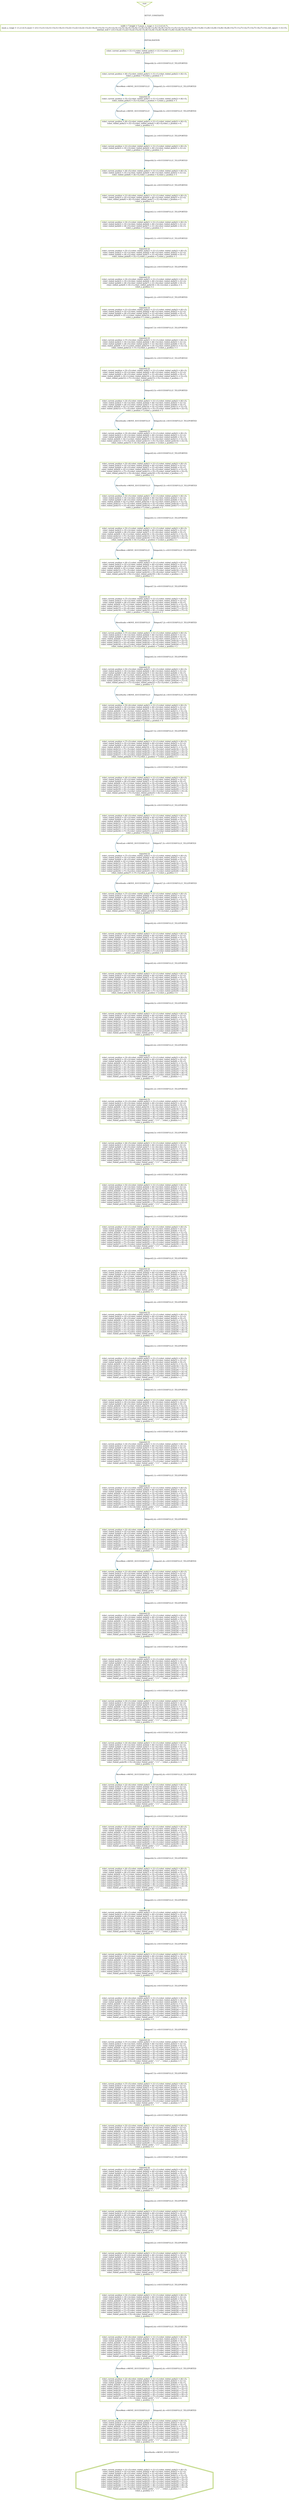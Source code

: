digraph history {
graph [nodesep=1.5, ranksep=1.5];
0 [shape=box, color="#99BF38", fontsize=12, penwidth=2, label="width = 7,height = 5,maze_x_range = \{1,2,3,4,5,6,7\},\nmaze_y_range = \{1,2,3,4,5\},maze = \{(1\|-\>1),(1\|-\>2),(1\|-\>3),(1\|-\>4),(1\|-\>5),(2\|-\>1),(2\|-\>2),(2\|-\>3),(2\|-\>4),(2\|-\>5),(3\|-\>1),(3\|-\>2),(3\|-\>3),(3\|-\>4),(3\|-\>5),(4\|-\>1),(4\|-\>2),(4\|-\>3),(4\|-\>4),(4\|-\>5),(5\|-\>1),(5\|-\>2),(5\|-\>3),(5\|-\>4),(5\|-\>5),(6\|-\>1),(6\|-\>2),(6\|-\>3),(6\|-\>4),(6\|-\>5),(7\|-\>1),(7\|-\>2),(7\|-\>3),(7\|-\>4),(7\|-\>5)\},exit_square = (1\|-\>5),\ninternal_wall = \{(1\|-\>3),(2\|-\>1),(2\|-\>3),(2\|-\>5),(3\|-\>3),(4\|-\>2),(4\|-\>3),(4\|-\>4),(6\|-\>1),(6\|-\>2),(6\|-\>4),(7\|-\>4)\}"];

1 [shape=box, color="#99BF38", fontsize=12, penwidth=2, label="robot_current_position = (1\|-\>1),robot_visited_path(1) = (1\|-\>1),robot_x_position = 1,\nrobot_y_position = 1"];

12 [shape=box, color="#99BF38", fontsize=12, penwidth=2, label="robot_current_position = (6\|-\>3),robot_visited_path(1) = (1\|-\>1),robot_visited_path(2) = (6\|-\>3),\nrobot_x_position = 6,robot_y_position = 3"];

24 [shape=box, color="#99BF38", fontsize=12, penwidth=2, label="repeated (3)\nrobot_current_position = (5\|-\>3),robot_visited_path(1) = (1\|-\>1),robot_visited_path(2) = (6\|-\>3),\nrobot_visited_path(3) = (5\|-\>3),robot_x_position = 5,robot_y_position = 3"];

45 [shape=box, color="#99BF38", fontsize=12, penwidth=2, label="robot_current_position = (6\|-\>3),robot_visited_path(1) = (1\|-\>1),robot_visited_path(2) = (6\|-\>3),\nrobot_visited_path(3) = (5\|-\>3),robot_visited_path(4) = (6\|-\>3),robot_x_position = 6,\nrobot_y_position = 3"];

72 [shape=box, color="#99BF38", fontsize=12, penwidth=2, label="robot_current_position = (1\|-\>2),robot_visited_path(1) = (1\|-\>1),robot_visited_path(2) = (6\|-\>3),\nrobot_visited_path(3) = (5\|-\>3),robot_visited_path(4) = (6\|-\>3),robot_visited_path(5) = (1\|-\>2),\nrobot_x_position = 1,robot_y_position = 2"];

103 [shape=box, color="#99BF38", fontsize=12, penwidth=2, label="robot_current_position = (4\|-\>5),robot_visited_path(1) = (1\|-\>1),robot_visited_path(2) = (6\|-\>3),\nrobot_visited_path(3) = (5\|-\>3),robot_visited_path(4) = (6\|-\>3),robot_visited_path(5) = (1\|-\>2),\nrobot_visited_path(6) = (4\|-\>5),robot_x_position = 4,robot_y_position = 5"];

122 [shape=box, color="#99BF38", fontsize=12, penwidth=2, label="robot_current_position = (1\|-\>4),robot_visited_path(1) = (1\|-\>1),robot_visited_path(2) = (6\|-\>3),\nrobot_visited_path(3) = (5\|-\>3),robot_visited_path(4) = (6\|-\>3),robot_visited_path(5) = (1\|-\>2),\nrobot_visited_path(6) = (4\|-\>5),robot_visited_path(7) = (1\|-\>4),robot_x_position = 1,\nrobot_y_position = 4"];

131 [shape=box, color="#99BF38", fontsize=12, penwidth=2, label="robot_current_position = (3\|-\>1),robot_visited_path(1) = (1\|-\>1),robot_visited_path(2) = (6\|-\>3),\nrobot_visited_path(3) = (5\|-\>3),robot_visited_path(4) = (6\|-\>3),robot_visited_path(5) = (1\|-\>2),\nrobot_visited_path(6) = (4\|-\>5),robot_visited_path(7) = (1\|-\>4),robot_visited_path(8) = (3\|-\>1),\nrobot_x_position = 3,robot_y_position = 1"];

153 [shape=box, color="#99BF38", fontsize=12, penwidth=2, label="repeated (2)\nrobot_current_position = (5\|-\>1),robot_visited_path(1) = (1\|-\>1),robot_visited_path(2) = (6\|-\>3),\nrobot_visited_path(3) = (5\|-\>3),robot_visited_path(4) = (6\|-\>3),robot_visited_path(5) = (1\|-\>2),\nrobot_visited_path(6) = (4\|-\>5),robot_visited_path(7) = (1\|-\>4),robot_visited_path(8) = (3\|-\>1),\nrobot_visited_path(9) = (5\|-\>1),robot_x_position = 5,robot_y_position = 1"];

178 [shape=box, color="#99BF38", fontsize=12, penwidth=2, label="repeated (2)\nrobot_current_position = (3\|-\>2),robot_visited_path(1) = (1\|-\>1),robot_visited_path(2) = (6\|-\>3),\nrobot_visited_path(3) = (5\|-\>3),robot_visited_path(4) = (6\|-\>3),robot_visited_path(5) = (1\|-\>2),\nrobot_visited_path(6) = (4\|-\>5),robot_visited_path(7) = (1\|-\>4),robot_visited_path(8) = (3\|-\>1),\nrobot_visited_path(9) = (5\|-\>1),robot_visited_path(10) = (3\|-\>2),robot_x_position = 3,\nrobot_y_position = 2"];

198 [shape=box, color="#99BF38", fontsize=12, penwidth=2, label="repeated (3)\nrobot_current_position = (1\|-\>2),robot_visited_path(1) = (1\|-\>1),robot_visited_path(2) = (6\|-\>3),\nrobot_visited_path(3) = (5\|-\>3),robot_visited_path(4) = (6\|-\>3),robot_visited_path(5) = (1\|-\>2),\nrobot_visited_path(6) = (4\|-\>5),robot_visited_path(7) = (1\|-\>4),robot_visited_path(8) = (3\|-\>1),\nrobot_visited_path(9) = (5\|-\>1),robot_visited_path(10) = (3\|-\>2),robot_visited_path(11) = (1\|-\>2),\nrobot_x_position = 1,robot_y_position = 2"];

224 [shape=box, color="#99BF38", fontsize=12, penwidth=2, label="repeated (2)\nrobot_current_position = (7\|-\>3),robot_visited_path(1) = (1\|-\>1),robot_visited_path(2) = (6\|-\>3),\nrobot_visited_path(3) = (5\|-\>3),robot_visited_path(4) = (6\|-\>3),robot_visited_path(5) = (1\|-\>2),\nrobot_visited_path(6) = (4\|-\>5),robot_visited_path(7) = (1\|-\>4),robot_visited_path(8) = (3\|-\>1),\nrobot_visited_path(9) = (5\|-\>1),robot_visited_path(10) = (3\|-\>2),robot_visited_path(11) = (1\|-\>2),\nrobot_visited_path(12) = (7\|-\>3),robot_x_position = 7,robot_y_position = 3"];

252 [shape=box, color="#99BF38", fontsize=12, penwidth=2, label="repeated (2)\nrobot_current_position = (5\|-\>5),robot_visited_path(1) = (1\|-\>1),robot_visited_path(2) = (6\|-\>3),\nrobot_visited_path(3) = (5\|-\>3),robot_visited_path(4) = (6\|-\>3),robot_visited_path(5) = (1\|-\>2),\nrobot_visited_path(6) = (4\|-\>5),robot_visited_path(7) = (1\|-\>4),robot_visited_path(8) = (3\|-\>1),\nrobot_visited_path(9) = (5\|-\>1),robot_visited_path(10) = (3\|-\>2),robot_visited_path(11) = (1\|-\>2),\nrobot_visited_path(12) = (7\|-\>3),robot_visited_path(13) = (5\|-\>5),robot_x_position = 5,\nrobot_y_position = 5"];

274 [shape=box, color="#99BF38", fontsize=12, penwidth=2, label="robot_current_position = (3\|-\>5),robot_visited_path(1) = (1\|-\>1),robot_visited_path(2) = (6\|-\>3),\nrobot_visited_path(3) = (5\|-\>3),robot_visited_path(4) = (6\|-\>3),robot_visited_path(5) = (1\|-\>2),\nrobot_visited_path(6) = (4\|-\>5),robot_visited_path(7) = (1\|-\>4),robot_visited_path(8) = (3\|-\>1),\nrobot_visited_path(9) = (5\|-\>1),robot_visited_path(10) = (3\|-\>2),robot_visited_path(11) = (1\|-\>2),\nrobot_visited_path(12) = (7\|-\>3),robot_visited_path(13) = (5\|-\>5),robot_visited_path(14) = (3\|-\>5),\nrobot_x_position = 3,robot_y_position = 5"];

277 [shape=box, color="#99BF38", fontsize=12, penwidth=2, label="repeated (3)\nrobot_current_position = (3\|-\>4),robot_visited_path(1) = (1\|-\>1),robot_visited_path(2) = (6\|-\>3),\nrobot_visited_path(3) = (5\|-\>3),robot_visited_path(4) = (6\|-\>3),robot_visited_path(5) = (1\|-\>2),\nrobot_visited_path(6) = (4\|-\>5),robot_visited_path(7) = (1\|-\>4),robot_visited_path(8) = (3\|-\>1),\nrobot_visited_path(9) = (5\|-\>1),robot_visited_path(10) = (3\|-\>2),robot_visited_path(11) = (1\|-\>2),\nrobot_visited_path(12) = (7\|-\>3),robot_visited_path(13) = (5\|-\>5),robot_visited_path(14) = (3\|-\>5),\nrobot_visited_path(15) = (3\|-\>4),robot_x_position = 3,robot_y_position = 4"];

313 [shape=box, color="#99BF38", fontsize=12, penwidth=2, label="robot_current_position = (5\|-\>4),robot_visited_path(1) = (1\|-\>1),robot_visited_path(2) = (6\|-\>3),\nrobot_visited_path(3) = (5\|-\>3),robot_visited_path(4) = (6\|-\>3),robot_visited_path(5) = (1\|-\>2),\nrobot_visited_path(6) = (4\|-\>5),robot_visited_path(7) = (1\|-\>4),robot_visited_path(8) = (3\|-\>1),\nrobot_visited_path(9) = (5\|-\>1),robot_visited_path(10) = (3\|-\>2),robot_visited_path(11) = (1\|-\>2),\nrobot_visited_path(12) = (7\|-\>3),robot_visited_path(13) = (5\|-\>5),robot_visited_path(14) = (3\|-\>5),\nrobot_visited_path(15) = (3\|-\>4),robot_visited_path(16) = (5\|-\>4),robot_x_position = 5,\nrobot_y_position = 4"];

318 [shape=box, color="#99BF38", fontsize=12, penwidth=2, label="robot_current_position = (5\|-\>5),robot_visited_path(1) = (1\|-\>1),robot_visited_path(2) = (6\|-\>3),\nrobot_visited_path(3) = (5\|-\>3),robot_visited_path(4) = (6\|-\>3),robot_visited_path(5) = (1\|-\>2),\nrobot_visited_path(6) = (4\|-\>5),robot_visited_path(7) = (1\|-\>4),robot_visited_path(8) = (3\|-\>1),\nrobot_visited_path(9) = (5\|-\>1),robot_visited_path(10) = (3\|-\>2),robot_visited_path(11) = (1\|-\>2),\nrobot_visited_path(12) = (7\|-\>3),robot_visited_path(13) = (5\|-\>5),robot_visited_path(14) = (3\|-\>5),\nrobot_visited_path(15) = (3\|-\>4),robot_visited_path(16) = (5\|-\>4),robot_visited_path(17) = (5\|-\>5),\nrobot_x_position = 5,robot_y_position = 5"];

345 [shape=box, color="#99BF38", fontsize=12, penwidth=2, label="robot_current_position = (5\|-\>1),robot_visited_path(1) = (1\|-\>1),robot_visited_path(2) = (6\|-\>3),\nrobot_visited_path(3) = (5\|-\>3),robot_visited_path(4) = (6\|-\>3),robot_visited_path(5) = (1\|-\>2),\nrobot_visited_path(6) = (4\|-\>5),robot_visited_path(7) = (1\|-\>4),robot_visited_path(8) = (3\|-\>1),\nrobot_visited_path(9) = (5\|-\>1),robot_visited_path(10) = (3\|-\>2),robot_visited_path(11) = (1\|-\>2),\nrobot_visited_path(12) = (7\|-\>3),robot_visited_path(13) = (5\|-\>5),robot_visited_path(14) = (3\|-\>5),\nrobot_visited_path(15) = (3\|-\>4),robot_visited_path(16) = (5\|-\>4),robot_visited_path(17) = (5\|-\>5),\nrobot_visited_path(18) = (5\|-\>1),robot_x_position = 5,robot_y_position = 1"];

361 [shape=box, color="#99BF38", fontsize=12, penwidth=2, label="repeated (2)\nrobot_current_position = (4\|-\>1),robot_visited_path(1) = (1\|-\>1),robot_visited_path(2) = (6\|-\>3),\nrobot_visited_path(3) = (5\|-\>3),robot_visited_path(4) = (6\|-\>3),robot_visited_path(5) = (1\|-\>2),\nrobot_visited_path(6) = (4\|-\>5),robot_visited_path(7) = (1\|-\>4),robot_visited_path(8) = (3\|-\>1),\nrobot_visited_path(9) = (5\|-\>1),robot_visited_path(10) = (3\|-\>2),robot_visited_path(11) = (1\|-\>2),\nrobot_visited_path(12) = (7\|-\>3),robot_visited_path(13) = (5\|-\>5),robot_visited_path(14) = (3\|-\>5),\nrobot_visited_path(15) = (3\|-\>4),robot_visited_path(16) = (5\|-\>4),robot_visited_path(17) = (5\|-\>5),\nrobot_visited_path(18) = (5\|-\>1),robot_visited_path(19) = (4\|-\>1),robot_x_position = 4,\nrobot_y_position = 1"];

392 [shape=box, color="#99BF38", fontsize=12, penwidth=2, label="repeated (2)\nrobot_current_position = (7\|-\>3),robot_visited_path(1) = (1\|-\>1),robot_visited_path(2) = (6\|-\>3),\nrobot_visited_path(3) = (5\|-\>3),robot_visited_path(4) = (6\|-\>3),robot_visited_path(5) = (1\|-\>2),\nrobot_visited_path(6) = (4\|-\>5),robot_visited_path(7) = (1\|-\>4),robot_visited_path(8) = (3\|-\>1),\nrobot_visited_path(9) = (5\|-\>1),robot_visited_path(10) = (3\|-\>2),robot_visited_path(11) = (1\|-\>2),\nrobot_visited_path(12) = (7\|-\>3),robot_visited_path(13) = (5\|-\>5),robot_visited_path(14) = (3\|-\>5),\nrobot_visited_path(15) = (3\|-\>4),robot_visited_path(16) = (5\|-\>4),robot_visited_path(17) = (5\|-\>5),\nrobot_visited_path(18) = (5\|-\>1),robot_visited_path(19) = (4\|-\>1),robot_visited_path(20) = (7\|-\>3),\nrobot_x_position = 7,robot_y_position = 3"];

402 [shape=box, color="#99BF38", fontsize=12, penwidth=2, label="robot_current_position = (7\|-\>2),robot_visited_path(1) = (1\|-\>1),robot_visited_path(2) = (6\|-\>3),\nrobot_visited_path(3) = (5\|-\>3),robot_visited_path(4) = (6\|-\>3),robot_visited_path(5) = (1\|-\>2),\nrobot_visited_path(6) = (4\|-\>5),robot_visited_path(7) = (1\|-\>4),robot_visited_path(8) = (3\|-\>1),\nrobot_visited_path(9) = (5\|-\>1),robot_visited_path(10) = (3\|-\>2),robot_visited_path(11) = (1\|-\>2),\nrobot_visited_path(12) = (7\|-\>3),robot_visited_path(13) = (5\|-\>5),robot_visited_path(14) = (3\|-\>5),\nrobot_visited_path(15) = (3\|-\>4),robot_visited_path(16) = (5\|-\>4),robot_visited_path(17) = (5\|-\>5),\nrobot_visited_path(18) = (5\|-\>1),robot_visited_path(19) = (4\|-\>1),robot_visited_path(20) = (7\|-\>3),\nrobot_visited_path(21) = (7\|-\>2),robot_x_position = 7,robot_y_position = 2"];

433 [shape=box, color="#99BF38", fontsize=12, penwidth=2, label="repeated (2)\nrobot_current_position = (5\|-\>3),robot_visited_path(1) = (1\|-\>1),robot_visited_path(2) = (6\|-\>3),\nrobot_visited_path(3) = (5\|-\>3),robot_visited_path(4) = (6\|-\>3),robot_visited_path(5) = (1\|-\>2),\nrobot_visited_path(6) = (4\|-\>5),robot_visited_path(7) = (1\|-\>4),robot_visited_path(8) = (3\|-\>1),\nrobot_visited_path(9) = (5\|-\>1),robot_visited_path(10) = (3\|-\>2),robot_visited_path(11) = (1\|-\>2),\nrobot_visited_path(12) = (7\|-\>3),robot_visited_path(13) = (5\|-\>5),robot_visited_path(14) = (3\|-\>5),\nrobot_visited_path(15) = (3\|-\>4),robot_visited_path(16) = (5\|-\>4),robot_visited_path(17) = (5\|-\>5),\nrobot_visited_path(18) = (5\|-\>1),robot_visited_path(19) = (4\|-\>1),robot_visited_path(20) = (7\|-\>3),\nrobot_visited_path(21) = (7\|-\>2),robot_visited_path(22) = (5\|-\>3),robot_x_position = 5,\nrobot_y_position = 3"];

444 [shape=box, color="#99BF38", fontsize=12, penwidth=2, label="robot_current_position = (5\|-\>4),robot_visited_path(1) = (1\|-\>1),robot_visited_path(2) = (6\|-\>3),\nrobot_visited_path(3) = (5\|-\>3),robot_visited_path(4) = (6\|-\>3),robot_visited_path(5) = (1\|-\>2),\nrobot_visited_path(6) = (4\|-\>5),robot_visited_path(7) = (1\|-\>4),robot_visited_path(8) = (3\|-\>1),\nrobot_visited_path(9) = (5\|-\>1),robot_visited_path(10) = (3\|-\>2),robot_visited_path(11) = (1\|-\>2),\nrobot_visited_path(12) = (7\|-\>3),robot_visited_path(13) = (5\|-\>5),robot_visited_path(14) = (3\|-\>5),\nrobot_visited_path(15) = (3\|-\>4),robot_visited_path(16) = (5\|-\>4),robot_visited_path(17) = (5\|-\>5),\nrobot_visited_path(18) = (5\|-\>1),robot_visited_path(19) = (4\|-\>1),robot_visited_path(20) = (7\|-\>3),\nrobot_visited_path(21) = (7\|-\>2),robot_visited_path(22) = (5\|-\>3),robot_visited_path(23) = (5\|-\>4),\nrobot_x_position = 5,robot_y_position = 4"];

485 [shape=box, color="#99BF38", fontsize=12, penwidth=2, label="robot_current_position = (7\|-\>5),robot_visited_path(1) = (1\|-\>1),robot_visited_path(2) = (6\|-\>3),\nrobot_visited_path(3) = (5\|-\>3),robot_visited_path(4) = (6\|-\>3),robot_visited_path(5) = (1\|-\>2),\nrobot_visited_path(6) = (4\|-\>5),robot_visited_path(7) = (1\|-\>4),robot_visited_path(8) = (3\|-\>1),\nrobot_visited_path(9) = (5\|-\>1),robot_visited_path(10) = (3\|-\>2),robot_visited_path(11) = (1\|-\>2),\nrobot_visited_path(12) = (7\|-\>3),robot_visited_path(13) = (5\|-\>5),robot_visited_path(14) = (3\|-\>5),\nrobot_visited_path(15) = (3\|-\>4),robot_visited_path(16) = (5\|-\>4),robot_visited_path(17) = (5\|-\>5),\nrobot_visited_path(18) = (5\|-\>1),robot_visited_path(19) = (4\|-\>1),robot_visited_path(20) = (7\|-\>3),\nrobot_visited_path(21) = (7\|-\>2),robot_visited_path(22) = (5\|-\>3),robot_visited_path(23) = (5\|-\>4),\nrobot_visited_path(24) = (7\|-\>5),robot_x_position = 7,robot_y_position = 5"];

489 [shape=box, color="#99BF38", fontsize=12, penwidth=2, label="robot_current_position = (4\|-\>1),robot_visited_path(1) = (1\|-\>1),robot_visited_path(2) = (6\|-\>3),\nrobot_visited_path(3) = (5\|-\>3),robot_visited_path(4) = (6\|-\>3),robot_visited_path(5) = (1\|-\>2),\nrobot_visited_path(6) = (4\|-\>5),robot_visited_path(7) = (1\|-\>4),robot_visited_path(8) = (3\|-\>1),\nrobot_visited_path(9) = (5\|-\>1),robot_visited_path(10) = (3\|-\>2),robot_visited_path(11) = (1\|-\>2),\nrobot_visited_path(12) = (7\|-\>3),robot_visited_path(13) = (5\|-\>5),robot_visited_path(14) = (3\|-\>5),\nrobot_visited_path(15) = (3\|-\>4),robot_visited_path(16) = (5\|-\>4),robot_visited_path(17) = (5\|-\>5),\nrobot_visited_path(18) = (5\|-\>1),robot_visited_path(19) = (4\|-\>1),robot_visited_path(20) = (7\|-\>3),\nrobot_visited_path(21) = (7\|-\>2),robot_visited_path(22) = (5\|-\>3),robot_visited_path(23) = (5\|-\>4),\nrobot_visited_path(24) = (7\|-\>5),robot_visited_path(25) = (4\|-\>1),robot_x_position = 4,\nrobot_y_position = 1"];

517 [shape=box, color="#99BF38", fontsize=12, penwidth=2, label="robot_current_position = (6\|-\>3),robot_visited_path(1) = (1\|-\>1),robot_visited_path(2) = (6\|-\>3),\nrobot_visited_path(3) = (5\|-\>3),robot_visited_path(4) = (6\|-\>3),robot_visited_path(5) = (1\|-\>2),\nrobot_visited_path(6) = (4\|-\>5),robot_visited_path(7) = (1\|-\>4),robot_visited_path(8) = (3\|-\>1),\nrobot_visited_path(9) = (5\|-\>1),robot_visited_path(10) = (3\|-\>2),robot_visited_path(11) = (1\|-\>2),\nrobot_visited_path(12) = (7\|-\>3),robot_visited_path(13) = (5\|-\>5),robot_visited_path(14) = (3\|-\>5),\nrobot_visited_path(15) = (3\|-\>4),robot_visited_path(16) = (5\|-\>4),robot_visited_path(17) = (5\|-\>5),\nrobot_visited_path(18) = (5\|-\>1),robot_visited_path(19) = (4\|-\>1),robot_visited_path(20) = (7\|-\>3),\nrobot_visited_path(21) = (7\|-\>2),robot_visited_path(22) = (5\|-\>3),robot_visited_path(23) = (5\|-\>4),\nrobot_visited_path(24) = (7\|-\>5),robot_visited_path(25) = (4\|-\>1),robot_visited_path(26) = (6\|-\>3),\nrobot_x_position = 6,robot_y_position = 3"];

528 [shape=box, color="#99BF38", fontsize=12, penwidth=2, label="repeated (3)\nrobot_current_position = (7\|-\>3),robot_visited_path(1) = (1\|-\>1),robot_visited_path(2) = (6\|-\>3),\nrobot_visited_path(3) = (5\|-\>3),robot_visited_path(4) = (6\|-\>3),robot_visited_path(5) = (1\|-\>2),\nrobot_visited_path(6) = (4\|-\>5),robot_visited_path(7) = (1\|-\>4),robot_visited_path(8) = (3\|-\>1),\nrobot_visited_path(9) = (5\|-\>1),robot_visited_path(10) = (3\|-\>2),robot_visited_path(11) = (1\|-\>2),\nrobot_visited_path(12) = (7\|-\>3),robot_visited_path(13) = (5\|-\>5),robot_visited_path(14) = (3\|-\>5),\nrobot_visited_path(15) = (3\|-\>4),robot_visited_path(16) = (5\|-\>4),robot_visited_path(17) = (5\|-\>5),\nrobot_visited_path(18) = (5\|-\>1),robot_visited_path(19) = (4\|-\>1),robot_visited_path(20) = (7\|-\>3),\nrobot_visited_path(21) = (7\|-\>2),robot_visited_path(22) = (5\|-\>3),robot_visited_path(23) = (5\|-\>4),\nrobot_visited_path(24) = (7\|-\>5),robot_visited_path(25) = (4\|-\>1),robot_visited_path(26) = (6\|-\>3),\nrobot_visited_path(27) = (7\|-\>3),robot_x_position = 7,robot_y_position = 3"];

549 [shape=box, color="#99BF38", fontsize=12, penwidth=2, label="robot_current_position = (7\|-\>2),robot_visited_path(1) = (1\|-\>1),robot_visited_path(2) = (6\|-\>3),\nrobot_visited_path(3) = (5\|-\>3),robot_visited_path(4) = (6\|-\>3),robot_visited_path(5) = (1\|-\>2),\nrobot_visited_path(6) = (4\|-\>5),robot_visited_path(7) = (1\|-\>4),robot_visited_path(8) = (3\|-\>1),\nrobot_visited_path(9) = (5\|-\>1),robot_visited_path(10) = (3\|-\>2),robot_visited_path(11) = (1\|-\>2),\nrobot_visited_path(12) = (7\|-\>3),robot_visited_path(13) = (5\|-\>5),robot_visited_path(14) = (3\|-\>5),\nrobot_visited_path(15) = (3\|-\>4),robot_visited_path(16) = (5\|-\>4),robot_visited_path(17) = (5\|-\>5),\nrobot_visited_path(18) = (5\|-\>1),robot_visited_path(19) = (4\|-\>1),robot_visited_path(20) = (7\|-\>3),\nrobot_visited_path(21) = (7\|-\>2),robot_visited_path(22) = (5\|-\>3),robot_visited_path(23) = (5\|-\>4),\nrobot_visited_path(24) = (7\|-\>5),robot_visited_path(25) = (4\|-\>1),robot_visited_path(26) = (6\|-\>3),\nrobot_visited_path(27) = (7\|-\>3),robot_visited_path(28) = (7\|-\>2),robot_x_position = 7,\nrobot_y_position = 2"];

583 [shape=box, color="#99BF38", fontsize=12, penwidth=2, label="robot_current_position = (2\|-\>4),robot_visited_path(1) = (1\|-\>1),robot_visited_path(2) = (6\|-\>3),\nrobot_visited_path(3) = (5\|-\>3),robot_visited_path(4) = (6\|-\>3),robot_visited_path(5) = (1\|-\>2),\nrobot_visited_path(6) = (4\|-\>5),robot_visited_path(7) = (1\|-\>4),robot_visited_path(8) = (3\|-\>1),\nrobot_visited_path(9) = (5\|-\>1),robot_visited_path(10) = (3\|-\>2),robot_visited_path(11) = (1\|-\>2),\nrobot_visited_path(12) = (7\|-\>3),robot_visited_path(13) = (5\|-\>5),robot_visited_path(14) = (3\|-\>5),\nrobot_visited_path(15) = (3\|-\>4),robot_visited_path(16) = (5\|-\>4),robot_visited_path(17) = (5\|-\>5),\nrobot_visited_path(18) = (5\|-\>1),robot_visited_path(19) = (4\|-\>1),robot_visited_path(20) = (7\|-\>3),\nrobot_visited_path(21) = (7\|-\>2),robot_visited_path(22) = (5\|-\>3),robot_visited_path(23) = (5\|-\>4),\nrobot_visited_path(24) = (7\|-\>5),robot_visited_path(25) = (4\|-\>1),robot_visited_path(26) = (6\|-\>3),\nrobot_visited_path(27) = (7\|-\>3),robot_visited_path(28) = (7\|-\>2),robot_visited_path(29) = (2\|-\>4),\nrobot_x_position = 2,robot_y_position = 4"];

606 [shape=box, color="#99BF38", fontsize=12, penwidth=2, label="robot_current_position = (5\|-\>4),robot_visited_path(1) = (1\|-\>1),robot_visited_path(2) = (6\|-\>3),\nrobot_visited_path(3) = (5\|-\>3),robot_visited_path(4) = (6\|-\>3),robot_visited_path(5) = (1\|-\>2),\nrobot_visited_path(6) = (4\|-\>5),robot_visited_path(7) = (1\|-\>4),robot_visited_path(8) = (3\|-\>1),\nrobot_visited_path(9) = (5\|-\>1),robot_visited_path(10) = (3\|-\>2),robot_visited_path(11) = (1\|-\>2),\nrobot_visited_path(12) = (7\|-\>3),robot_visited_path(13) = (5\|-\>5),robot_visited_path(14) = (3\|-\>5),\nrobot_visited_path(15) = (3\|-\>4),robot_visited_path(16) = (5\|-\>4),robot_visited_path(17) = (5\|-\>5),\nrobot_visited_path(18) = (5\|-\>1),robot_visited_path(19) = (4\|-\>1),robot_visited_path(20) = (7\|-\>3),\nrobot_visited_path(21) = (7\|-\>2),robot_visited_path(22) = (5\|-\>3),robot_visited_path(23) = (5\|-\>4),\nrobot_visited_path(24) = (7\|-\>5),robot_visited_path(25) = (4\|-\>1),robot_visited_path(26) = (6\|-\>3),\nrobot_visited_path(27) = (7\|-\>3),robot_visited_path(28) = (7\|-\>2),robot_visited_path(29) = (2\|-\>4),\nrobot_visited_path(30) = (5\|-\>4),robot_x_position = 5,robot_y_position = 4"];

630 [shape=box, color="#99BF38", fontsize=12, penwidth=2, label="robot_current_position = (4\|-\>5),robot_visited_path(1) = (1\|-\>1),robot_visited_path(2) = (6\|-\>3),\nrobot_visited_path(3) = (5\|-\>3),robot_visited_path(4) = (6\|-\>3),robot_visited_path(5) = (1\|-\>2),\nrobot_visited_path(6) = (4\|-\>5),robot_visited_path(7) = (1\|-\>4),robot_visited_path(8) = (3\|-\>1),\nrobot_visited_path(9) = (5\|-\>1),robot_visited_path(10) = (3\|-\>2),robot_visited_path(11) = (1\|-\>2),\nrobot_visited_path(12) = (7\|-\>3),robot_visited_path(13) = (5\|-\>5),robot_visited_path(14) = (3\|-\>5),\nrobot_visited_path(15) = (3\|-\>4),robot_visited_path(16) = (5\|-\>4),robot_visited_path(17) = (5\|-\>5),\nrobot_visited_path(18) = (5\|-\>1),robot_visited_path(19) = (4\|-\>1),robot_visited_path(20) = (7\|-\>3),\nrobot_visited_path(21) = (7\|-\>2),robot_visited_path(22) = (5\|-\>3),robot_visited_path(23) = (5\|-\>4),\nrobot_visited_path(24) = (7\|-\>5),robot_visited_path(25) = (4\|-\>1),robot_visited_path(26) = (6\|-\>3),\nrobot_visited_path(27) = (7\|-\>3),robot_visited_path(28) = (7\|-\>2),robot_visited_path(29) = (2\|-\>4),\nrobot_visited_path(30) = (5\|-\>4),robot_visited_path(\"...\") = \"...\",robot_x_position = 4,\nrobot_y_position = 5"];

650 [shape=box, color="#99BF38", fontsize=12, penwidth=2, label="repeated (2)\nrobot_current_position = (3\|-\>4),robot_visited_path(1) = (1\|-\>1),robot_visited_path(2) = (6\|-\>3),\nrobot_visited_path(3) = (5\|-\>3),robot_visited_path(4) = (6\|-\>3),robot_visited_path(5) = (1\|-\>2),\nrobot_visited_path(6) = (4\|-\>5),robot_visited_path(7) = (1\|-\>4),robot_visited_path(8) = (3\|-\>1),\nrobot_visited_path(9) = (5\|-\>1),robot_visited_path(10) = (3\|-\>2),robot_visited_path(11) = (1\|-\>2),\nrobot_visited_path(12) = (7\|-\>3),robot_visited_path(13) = (5\|-\>5),robot_visited_path(14) = (3\|-\>5),\nrobot_visited_path(15) = (3\|-\>4),robot_visited_path(16) = (5\|-\>4),robot_visited_path(17) = (5\|-\>5),\nrobot_visited_path(18) = (5\|-\>1),robot_visited_path(19) = (4\|-\>1),robot_visited_path(20) = (7\|-\>3),\nrobot_visited_path(21) = (7\|-\>2),robot_visited_path(22) = (5\|-\>3),robot_visited_path(23) = (5\|-\>4),\nrobot_visited_path(24) = (7\|-\>5),robot_visited_path(25) = (4\|-\>1),robot_visited_path(26) = (6\|-\>3),\nrobot_visited_path(27) = (7\|-\>3),robot_visited_path(28) = (7\|-\>2),robot_visited_path(29) = (2\|-\>4),\nrobot_visited_path(30) = (5\|-\>4),robot_visited_path(\"...\") = \"...\",robot_x_position = 3,\nrobot_y_position = 4"];

661 [shape=box, color="#99BF38", fontsize=12, penwidth=2, label="repeated (5)\nrobot_current_position = (1\|-\>2),robot_visited_path(1) = (1\|-\>1),robot_visited_path(2) = (6\|-\>3),\nrobot_visited_path(3) = (5\|-\>3),robot_visited_path(4) = (6\|-\>3),robot_visited_path(5) = (1\|-\>2),\nrobot_visited_path(6) = (4\|-\>5),robot_visited_path(7) = (1\|-\>4),robot_visited_path(8) = (3\|-\>1),\nrobot_visited_path(9) = (5\|-\>1),robot_visited_path(10) = (3\|-\>2),robot_visited_path(11) = (1\|-\>2),\nrobot_visited_path(12) = (7\|-\>3),robot_visited_path(13) = (5\|-\>5),robot_visited_path(14) = (3\|-\>5),\nrobot_visited_path(15) = (3\|-\>4),robot_visited_path(16) = (5\|-\>4),robot_visited_path(17) = (5\|-\>5),\nrobot_visited_path(18) = (5\|-\>1),robot_visited_path(19) = (4\|-\>1),robot_visited_path(20) = (7\|-\>3),\nrobot_visited_path(21) = (7\|-\>2),robot_visited_path(22) = (5\|-\>3),robot_visited_path(23) = (5\|-\>4),\nrobot_visited_path(24) = (7\|-\>5),robot_visited_path(25) = (4\|-\>1),robot_visited_path(26) = (6\|-\>3),\nrobot_visited_path(27) = (7\|-\>3),robot_visited_path(28) = (7\|-\>2),robot_visited_path(29) = (2\|-\>4),\nrobot_visited_path(30) = (5\|-\>4),robot_visited_path(\"...\") = \"...\",robot_x_position = 1,\nrobot_y_position = 2"];

692 [shape=box, color="#99BF38", fontsize=12, penwidth=2, label="robot_current_position = (4\|-\>5),robot_visited_path(1) = (1\|-\>1),robot_visited_path(2) = (6\|-\>3),\nrobot_visited_path(3) = (5\|-\>3),robot_visited_path(4) = (6\|-\>3),robot_visited_path(5) = (1\|-\>2),\nrobot_visited_path(6) = (4\|-\>5),robot_visited_path(7) = (1\|-\>4),robot_visited_path(8) = (3\|-\>1),\nrobot_visited_path(9) = (5\|-\>1),robot_visited_path(10) = (3\|-\>2),robot_visited_path(11) = (1\|-\>2),\nrobot_visited_path(12) = (7\|-\>3),robot_visited_path(13) = (5\|-\>5),robot_visited_path(14) = (3\|-\>5),\nrobot_visited_path(15) = (3\|-\>4),robot_visited_path(16) = (5\|-\>4),robot_visited_path(17) = (5\|-\>5),\nrobot_visited_path(18) = (5\|-\>1),robot_visited_path(19) = (4\|-\>1),robot_visited_path(20) = (7\|-\>3),\nrobot_visited_path(21) = (7\|-\>2),robot_visited_path(22) = (5\|-\>3),robot_visited_path(23) = (5\|-\>4),\nrobot_visited_path(24) = (7\|-\>5),robot_visited_path(25) = (4\|-\>1),robot_visited_path(26) = (6\|-\>3),\nrobot_visited_path(27) = (7\|-\>3),robot_visited_path(28) = (7\|-\>2),robot_visited_path(29) = (2\|-\>4),\nrobot_visited_path(30) = (5\|-\>4),robot_visited_path(\"...\") = \"...\",robot_x_position = 4,\nrobot_y_position = 5"];

706 [shape=box, color="#99BF38", fontsize=12, penwidth=2, label="robot_current_position = (5\|-\>2),robot_visited_path(1) = (1\|-\>1),robot_visited_path(2) = (6\|-\>3),\nrobot_visited_path(3) = (5\|-\>3),robot_visited_path(4) = (6\|-\>3),robot_visited_path(5) = (1\|-\>2),\nrobot_visited_path(6) = (4\|-\>5),robot_visited_path(7) = (1\|-\>4),robot_visited_path(8) = (3\|-\>1),\nrobot_visited_path(9) = (5\|-\>1),robot_visited_path(10) = (3\|-\>2),robot_visited_path(11) = (1\|-\>2),\nrobot_visited_path(12) = (7\|-\>3),robot_visited_path(13) = (5\|-\>5),robot_visited_path(14) = (3\|-\>5),\nrobot_visited_path(15) = (3\|-\>4),robot_visited_path(16) = (5\|-\>4),robot_visited_path(17) = (5\|-\>5),\nrobot_visited_path(18) = (5\|-\>1),robot_visited_path(19) = (4\|-\>1),robot_visited_path(20) = (7\|-\>3),\nrobot_visited_path(21) = (7\|-\>2),robot_visited_path(22) = (5\|-\>3),robot_visited_path(23) = (5\|-\>4),\nrobot_visited_path(24) = (7\|-\>5),robot_visited_path(25) = (4\|-\>1),robot_visited_path(26) = (6\|-\>3),\nrobot_visited_path(27) = (7\|-\>3),robot_visited_path(28) = (7\|-\>2),robot_visited_path(29) = (2\|-\>4),\nrobot_visited_path(30) = (5\|-\>4),robot_visited_path(\"...\") = \"...\",robot_x_position = 5,\nrobot_y_position = 2"];

719 [shape=box, color="#99BF38", fontsize=12, penwidth=2, label="robot_current_position = (1\|-\>1),robot_visited_path(1) = (1\|-\>1),robot_visited_path(2) = (6\|-\>3),\nrobot_visited_path(3) = (5\|-\>3),robot_visited_path(4) = (6\|-\>3),robot_visited_path(5) = (1\|-\>2),\nrobot_visited_path(6) = (4\|-\>5),robot_visited_path(7) = (1\|-\>4),robot_visited_path(8) = (3\|-\>1),\nrobot_visited_path(9) = (5\|-\>1),robot_visited_path(10) = (3\|-\>2),robot_visited_path(11) = (1\|-\>2),\nrobot_visited_path(12) = (7\|-\>3),robot_visited_path(13) = (5\|-\>5),robot_visited_path(14) = (3\|-\>5),\nrobot_visited_path(15) = (3\|-\>4),robot_visited_path(16) = (5\|-\>4),robot_visited_path(17) = (5\|-\>5),\nrobot_visited_path(18) = (5\|-\>1),robot_visited_path(19) = (4\|-\>1),robot_visited_path(20) = (7\|-\>3),\nrobot_visited_path(21) = (7\|-\>2),robot_visited_path(22) = (5\|-\>3),robot_visited_path(23) = (5\|-\>4),\nrobot_visited_path(24) = (7\|-\>5),robot_visited_path(25) = (4\|-\>1),robot_visited_path(26) = (6\|-\>3),\nrobot_visited_path(27) = (7\|-\>3),robot_visited_path(28) = (7\|-\>2),robot_visited_path(29) = (2\|-\>4),\nrobot_visited_path(30) = (5\|-\>4),robot_visited_path(\"...\") = \"...\",robot_x_position = 1,\nrobot_y_position = 1"];

745 [shape=box, color="#99BF38", fontsize=12, penwidth=2, label="repeated (2)\nrobot_current_position = (5\|-\>2),robot_visited_path(1) = (1\|-\>1),robot_visited_path(2) = (6\|-\>3),\nrobot_visited_path(3) = (5\|-\>3),robot_visited_path(4) = (6\|-\>3),robot_visited_path(5) = (1\|-\>2),\nrobot_visited_path(6) = (4\|-\>5),robot_visited_path(7) = (1\|-\>4),robot_visited_path(8) = (3\|-\>1),\nrobot_visited_path(9) = (5\|-\>1),robot_visited_path(10) = (3\|-\>2),robot_visited_path(11) = (1\|-\>2),\nrobot_visited_path(12) = (7\|-\>3),robot_visited_path(13) = (5\|-\>5),robot_visited_path(14) = (3\|-\>5),\nrobot_visited_path(15) = (3\|-\>4),robot_visited_path(16) = (5\|-\>4),robot_visited_path(17) = (5\|-\>5),\nrobot_visited_path(18) = (5\|-\>1),robot_visited_path(19) = (4\|-\>1),robot_visited_path(20) = (7\|-\>3),\nrobot_visited_path(21) = (7\|-\>2),robot_visited_path(22) = (5\|-\>3),robot_visited_path(23) = (5\|-\>4),\nrobot_visited_path(24) = (7\|-\>5),robot_visited_path(25) = (4\|-\>1),robot_visited_path(26) = (6\|-\>3),\nrobot_visited_path(27) = (7\|-\>3),robot_visited_path(28) = (7\|-\>2),robot_visited_path(29) = (2\|-\>4),\nrobot_visited_path(30) = (5\|-\>4),robot_visited_path(\"...\") = \"...\",robot_x_position = 5,\nrobot_y_position = 2"];

771 [shape=box, color="#99BF38", fontsize=12, penwidth=2, label="repeated (5)\nrobot_current_position = (1\|-\>4),robot_visited_path(1) = (1\|-\>1),robot_visited_path(2) = (6\|-\>3),\nrobot_visited_path(3) = (5\|-\>3),robot_visited_path(4) = (6\|-\>3),robot_visited_path(5) = (1\|-\>2),\nrobot_visited_path(6) = (4\|-\>5),robot_visited_path(7) = (1\|-\>4),robot_visited_path(8) = (3\|-\>1),\nrobot_visited_path(9) = (5\|-\>1),robot_visited_path(10) = (3\|-\>2),robot_visited_path(11) = (1\|-\>2),\nrobot_visited_path(12) = (7\|-\>3),robot_visited_path(13) = (5\|-\>5),robot_visited_path(14) = (3\|-\>5),\nrobot_visited_path(15) = (3\|-\>4),robot_visited_path(16) = (5\|-\>4),robot_visited_path(17) = (5\|-\>5),\nrobot_visited_path(18) = (5\|-\>1),robot_visited_path(19) = (4\|-\>1),robot_visited_path(20) = (7\|-\>3),\nrobot_visited_path(21) = (7\|-\>2),robot_visited_path(22) = (5\|-\>3),robot_visited_path(23) = (5\|-\>4),\nrobot_visited_path(24) = (7\|-\>5),robot_visited_path(25) = (4\|-\>1),robot_visited_path(26) = (6\|-\>3),\nrobot_visited_path(27) = (7\|-\>3),robot_visited_path(28) = (7\|-\>2),robot_visited_path(29) = (2\|-\>4),\nrobot_visited_path(30) = (5\|-\>4),robot_visited_path(\"...\") = \"...\",robot_x_position = 1,\nrobot_y_position = 4"];

783 [shape=box, color="#99BF38", fontsize=12, penwidth=2, label="repeated (2)\nrobot_current_position = (3\|-\>1),robot_visited_path(1) = (1\|-\>1),robot_visited_path(2) = (6\|-\>3),\nrobot_visited_path(3) = (5\|-\>3),robot_visited_path(4) = (6\|-\>3),robot_visited_path(5) = (1\|-\>2),\nrobot_visited_path(6) = (4\|-\>5),robot_visited_path(7) = (1\|-\>4),robot_visited_path(8) = (3\|-\>1),\nrobot_visited_path(9) = (5\|-\>1),robot_visited_path(10) = (3\|-\>2),robot_visited_path(11) = (1\|-\>2),\nrobot_visited_path(12) = (7\|-\>3),robot_visited_path(13) = (5\|-\>5),robot_visited_path(14) = (3\|-\>5),\nrobot_visited_path(15) = (3\|-\>4),robot_visited_path(16) = (5\|-\>4),robot_visited_path(17) = (5\|-\>5),\nrobot_visited_path(18) = (5\|-\>1),robot_visited_path(19) = (4\|-\>1),robot_visited_path(20) = (7\|-\>3),\nrobot_visited_path(21) = (7\|-\>2),robot_visited_path(22) = (5\|-\>3),robot_visited_path(23) = (5\|-\>4),\nrobot_visited_path(24) = (7\|-\>5),robot_visited_path(25) = (4\|-\>1),robot_visited_path(26) = (6\|-\>3),\nrobot_visited_path(27) = (7\|-\>3),robot_visited_path(28) = (7\|-\>2),robot_visited_path(29) = (2\|-\>4),\nrobot_visited_path(30) = (5\|-\>4),robot_visited_path(\"...\") = \"...\",robot_x_position = 3,\nrobot_y_position = 1"];

820 [shape=box, color="#99BF38", fontsize=12, penwidth=2, label="robot_current_position = (5\|-\>5),robot_visited_path(1) = (1\|-\>1),robot_visited_path(2) = (6\|-\>3),\nrobot_visited_path(3) = (5\|-\>3),robot_visited_path(4) = (6\|-\>3),robot_visited_path(5) = (1\|-\>2),\nrobot_visited_path(6) = (4\|-\>5),robot_visited_path(7) = (1\|-\>4),robot_visited_path(8) = (3\|-\>1),\nrobot_visited_path(9) = (5\|-\>1),robot_visited_path(10) = (3\|-\>2),robot_visited_path(11) = (1\|-\>2),\nrobot_visited_path(12) = (7\|-\>3),robot_visited_path(13) = (5\|-\>5),robot_visited_path(14) = (3\|-\>5),\nrobot_visited_path(15) = (3\|-\>4),robot_visited_path(16) = (5\|-\>4),robot_visited_path(17) = (5\|-\>5),\nrobot_visited_path(18) = (5\|-\>1),robot_visited_path(19) = (4\|-\>1),robot_visited_path(20) = (7\|-\>3),\nrobot_visited_path(21) = (7\|-\>2),robot_visited_path(22) = (5\|-\>3),robot_visited_path(23) = (5\|-\>4),\nrobot_visited_path(24) = (7\|-\>5),robot_visited_path(25) = (4\|-\>1),robot_visited_path(26) = (6\|-\>3),\nrobot_visited_path(27) = (7\|-\>3),robot_visited_path(28) = (7\|-\>2),robot_visited_path(29) = (2\|-\>4),\nrobot_visited_path(30) = (5\|-\>4),robot_visited_path(\"...\") = \"...\",robot_x_position = 5,\nrobot_y_position = 5"];

842 [shape=box, color="#99BF38", fontsize=12, penwidth=2, label="repeated (3)\nrobot_current_position = (3\|-\>5),robot_visited_path(1) = (1\|-\>1),robot_visited_path(2) = (6\|-\>3),\nrobot_visited_path(3) = (5\|-\>3),robot_visited_path(4) = (6\|-\>3),robot_visited_path(5) = (1\|-\>2),\nrobot_visited_path(6) = (4\|-\>5),robot_visited_path(7) = (1\|-\>4),robot_visited_path(8) = (3\|-\>1),\nrobot_visited_path(9) = (5\|-\>1),robot_visited_path(10) = (3\|-\>2),robot_visited_path(11) = (1\|-\>2),\nrobot_visited_path(12) = (7\|-\>3),robot_visited_path(13) = (5\|-\>5),robot_visited_path(14) = (3\|-\>5),\nrobot_visited_path(15) = (3\|-\>4),robot_visited_path(16) = (5\|-\>4),robot_visited_path(17) = (5\|-\>5),\nrobot_visited_path(18) = (5\|-\>1),robot_visited_path(19) = (4\|-\>1),robot_visited_path(20) = (7\|-\>3),\nrobot_visited_path(21) = (7\|-\>2),robot_visited_path(22) = (5\|-\>3),robot_visited_path(23) = (5\|-\>4),\nrobot_visited_path(24) = (7\|-\>5),robot_visited_path(25) = (4\|-\>1),robot_visited_path(26) = (6\|-\>3),\nrobot_visited_path(27) = (7\|-\>3),robot_visited_path(28) = (7\|-\>2),robot_visited_path(29) = (2\|-\>4),\nrobot_visited_path(30) = (5\|-\>4),robot_visited_path(\"...\") = \"...\",robot_x_position = 3,\nrobot_y_position = 5"];

846 [shape=box, color="#99BF38", fontsize=12, penwidth=2, label="repeated (2)\nrobot_current_position = (1\|-\>1),robot_visited_path(1) = (1\|-\>1),robot_visited_path(2) = (6\|-\>3),\nrobot_visited_path(3) = (5\|-\>3),robot_visited_path(4) = (6\|-\>3),robot_visited_path(5) = (1\|-\>2),\nrobot_visited_path(6) = (4\|-\>5),robot_visited_path(7) = (1\|-\>4),robot_visited_path(8) = (3\|-\>1),\nrobot_visited_path(9) = (5\|-\>1),robot_visited_path(10) = (3\|-\>2),robot_visited_path(11) = (1\|-\>2),\nrobot_visited_path(12) = (7\|-\>3),robot_visited_path(13) = (5\|-\>5),robot_visited_path(14) = (3\|-\>5),\nrobot_visited_path(15) = (3\|-\>4),robot_visited_path(16) = (5\|-\>4),robot_visited_path(17) = (5\|-\>5),\nrobot_visited_path(18) = (5\|-\>1),robot_visited_path(19) = (4\|-\>1),robot_visited_path(20) = (7\|-\>3),\nrobot_visited_path(21) = (7\|-\>2),robot_visited_path(22) = (5\|-\>3),robot_visited_path(23) = (5\|-\>4),\nrobot_visited_path(24) = (7\|-\>5),robot_visited_path(25) = (4\|-\>1),robot_visited_path(26) = (6\|-\>3),\nrobot_visited_path(27) = (7\|-\>3),robot_visited_path(28) = (7\|-\>2),robot_visited_path(29) = (2\|-\>4),\nrobot_visited_path(30) = (5\|-\>4),robot_visited_path(\"...\") = \"...\",robot_x_position = 1,\nrobot_y_position = 1"];

878 [shape=box, color="#99BF38", fontsize=12, penwidth=2, label="robot_current_position = (2\|-\>4),robot_visited_path(1) = (1\|-\>1),robot_visited_path(2) = (6\|-\>3),\nrobot_visited_path(3) = (5\|-\>3),robot_visited_path(4) = (6\|-\>3),robot_visited_path(5) = (1\|-\>2),\nrobot_visited_path(6) = (4\|-\>5),robot_visited_path(7) = (1\|-\>4),robot_visited_path(8) = (3\|-\>1),\nrobot_visited_path(9) = (5\|-\>1),robot_visited_path(10) = (3\|-\>2),robot_visited_path(11) = (1\|-\>2),\nrobot_visited_path(12) = (7\|-\>3),robot_visited_path(13) = (5\|-\>5),robot_visited_path(14) = (3\|-\>5),\nrobot_visited_path(15) = (3\|-\>4),robot_visited_path(16) = (5\|-\>4),robot_visited_path(17) = (5\|-\>5),\nrobot_visited_path(18) = (5\|-\>1),robot_visited_path(19) = (4\|-\>1),robot_visited_path(20) = (7\|-\>3),\nrobot_visited_path(21) = (7\|-\>2),robot_visited_path(22) = (5\|-\>3),robot_visited_path(23) = (5\|-\>4),\nrobot_visited_path(24) = (7\|-\>5),robot_visited_path(25) = (4\|-\>1),robot_visited_path(26) = (6\|-\>3),\nrobot_visited_path(27) = (7\|-\>3),robot_visited_path(28) = (7\|-\>2),robot_visited_path(29) = (2\|-\>4),\nrobot_visited_path(30) = (5\|-\>4),robot_visited_path(\"...\") = \"...\",robot_x_position = 2,\nrobot_y_position = 4"];

887 [shape=box, color="#99BF38", fontsize=12, penwidth=2, label="robot_current_position = (1\|-\>4),robot_visited_path(1) = (1\|-\>1),robot_visited_path(2) = (6\|-\>3),\nrobot_visited_path(3) = (5\|-\>3),robot_visited_path(4) = (6\|-\>3),robot_visited_path(5) = (1\|-\>2),\nrobot_visited_path(6) = (4\|-\>5),robot_visited_path(7) = (1\|-\>4),robot_visited_path(8) = (3\|-\>1),\nrobot_visited_path(9) = (5\|-\>1),robot_visited_path(10) = (3\|-\>2),robot_visited_path(11) = (1\|-\>2),\nrobot_visited_path(12) = (7\|-\>3),robot_visited_path(13) = (5\|-\>5),robot_visited_path(14) = (3\|-\>5),\nrobot_visited_path(15) = (3\|-\>4),robot_visited_path(16) = (5\|-\>4),robot_visited_path(17) = (5\|-\>5),\nrobot_visited_path(18) = (5\|-\>1),robot_visited_path(19) = (4\|-\>1),robot_visited_path(20) = (7\|-\>3),\nrobot_visited_path(21) = (7\|-\>2),robot_visited_path(22) = (5\|-\>3),robot_visited_path(23) = (5\|-\>4),\nrobot_visited_path(24) = (7\|-\>5),robot_visited_path(25) = (4\|-\>1),robot_visited_path(26) = (6\|-\>3),\nrobot_visited_path(27) = (7\|-\>3),robot_visited_path(28) = (7\|-\>2),robot_visited_path(29) = (2\|-\>4),\nrobot_visited_path(30) = (5\|-\>4),robot_visited_path(\"...\") = \"...\",robot_x_position = 1,\nrobot_y_position = 4"];

912 [shape=box, color="#99BF38", fontsize=12, penwidth=2, label="repeated (2)\nrobot_current_position = (5\|-\>1),robot_visited_path(1) = (1\|-\>1),robot_visited_path(2) = (6\|-\>3),\nrobot_visited_path(3) = (5\|-\>3),robot_visited_path(4) = (6\|-\>3),robot_visited_path(5) = (1\|-\>2),\nrobot_visited_path(6) = (4\|-\>5),robot_visited_path(7) = (1\|-\>4),robot_visited_path(8) = (3\|-\>1),\nrobot_visited_path(9) = (5\|-\>1),robot_visited_path(10) = (3\|-\>2),robot_visited_path(11) = (1\|-\>2),\nrobot_visited_path(12) = (7\|-\>3),robot_visited_path(13) = (5\|-\>5),robot_visited_path(14) = (3\|-\>5),\nrobot_visited_path(15) = (3\|-\>4),robot_visited_path(16) = (5\|-\>4),robot_visited_path(17) = (5\|-\>5),\nrobot_visited_path(18) = (5\|-\>1),robot_visited_path(19) = (4\|-\>1),robot_visited_path(20) = (7\|-\>3),\nrobot_visited_path(21) = (7\|-\>2),robot_visited_path(22) = (5\|-\>3),robot_visited_path(23) = (5\|-\>4),\nrobot_visited_path(24) = (7\|-\>5),robot_visited_path(25) = (4\|-\>1),robot_visited_path(26) = (6\|-\>3),\nrobot_visited_path(27) = (7\|-\>3),robot_visited_path(28) = (7\|-\>2),robot_visited_path(29) = (2\|-\>4),\nrobot_visited_path(30) = (5\|-\>4),robot_visited_path(\"...\") = \"...\",robot_x_position = 5,\nrobot_y_position = 1"];

940 [shape=box, color="#99BF38", fontsize=12, penwidth=2, label="repeated (2)\nrobot_current_position = (7\|-\>3),robot_visited_path(1) = (1\|-\>1),robot_visited_path(2) = (6\|-\>3),\nrobot_visited_path(3) = (5\|-\>3),robot_visited_path(4) = (6\|-\>3),robot_visited_path(5) = (1\|-\>2),\nrobot_visited_path(6) = (4\|-\>5),robot_visited_path(7) = (1\|-\>4),robot_visited_path(8) = (3\|-\>1),\nrobot_visited_path(9) = (5\|-\>1),robot_visited_path(10) = (3\|-\>2),robot_visited_path(11) = (1\|-\>2),\nrobot_visited_path(12) = (7\|-\>3),robot_visited_path(13) = (5\|-\>5),robot_visited_path(14) = (3\|-\>5),\nrobot_visited_path(15) = (3\|-\>4),robot_visited_path(16) = (5\|-\>4),robot_visited_path(17) = (5\|-\>5),\nrobot_visited_path(18) = (5\|-\>1),robot_visited_path(19) = (4\|-\>1),robot_visited_path(20) = (7\|-\>3),\nrobot_visited_path(21) = (7\|-\>2),robot_visited_path(22) = (5\|-\>3),robot_visited_path(23) = (5\|-\>4),\nrobot_visited_path(24) = (7\|-\>5),robot_visited_path(25) = (4\|-\>1),robot_visited_path(26) = (6\|-\>3),\nrobot_visited_path(27) = (7\|-\>3),robot_visited_path(28) = (7\|-\>2),robot_visited_path(29) = (2\|-\>4),\nrobot_visited_path(30) = (5\|-\>4),robot_visited_path(\"...\") = \"...\",robot_x_position = 7,\nrobot_y_position = 3"];

953 [shape=box, color="#99BF38", fontsize=12, penwidth=2, label="robot_current_position = (3\|-\>1),robot_visited_path(1) = (1\|-\>1),robot_visited_path(2) = (6\|-\>3),\nrobot_visited_path(3) = (5\|-\>3),robot_visited_path(4) = (6\|-\>3),robot_visited_path(5) = (1\|-\>2),\nrobot_visited_path(6) = (4\|-\>5),robot_visited_path(7) = (1\|-\>4),robot_visited_path(8) = (3\|-\>1),\nrobot_visited_path(9) = (5\|-\>1),robot_visited_path(10) = (3\|-\>2),robot_visited_path(11) = (1\|-\>2),\nrobot_visited_path(12) = (7\|-\>3),robot_visited_path(13) = (5\|-\>5),robot_visited_path(14) = (3\|-\>5),\nrobot_visited_path(15) = (3\|-\>4),robot_visited_path(16) = (5\|-\>4),robot_visited_path(17) = (5\|-\>5),\nrobot_visited_path(18) = (5\|-\>1),robot_visited_path(19) = (4\|-\>1),robot_visited_path(20) = (7\|-\>3),\nrobot_visited_path(21) = (7\|-\>2),robot_visited_path(22) = (5\|-\>3),robot_visited_path(23) = (5\|-\>4),\nrobot_visited_path(24) = (7\|-\>5),robot_visited_path(25) = (4\|-\>1),robot_visited_path(26) = (6\|-\>3),\nrobot_visited_path(27) = (7\|-\>3),robot_visited_path(28) = (7\|-\>2),robot_visited_path(29) = (2\|-\>4),\nrobot_visited_path(30) = (5\|-\>4),robot_visited_path(\"...\") = \"...\",robot_x_position = 3,\nrobot_y_position = 1"];

985 [shape=box, color="#99BF38", fontsize=12, penwidth=2, label="robot_current_position = (3\|-\>4),robot_visited_path(1) = (1\|-\>1),robot_visited_path(2) = (6\|-\>3),\nrobot_visited_path(3) = (5\|-\>3),robot_visited_path(4) = (6\|-\>3),robot_visited_path(5) = (1\|-\>2),\nrobot_visited_path(6) = (4\|-\>5),robot_visited_path(7) = (1\|-\>4),robot_visited_path(8) = (3\|-\>1),\nrobot_visited_path(9) = (5\|-\>1),robot_visited_path(10) = (3\|-\>2),robot_visited_path(11) = (1\|-\>2),\nrobot_visited_path(12) = (7\|-\>3),robot_visited_path(13) = (5\|-\>5),robot_visited_path(14) = (3\|-\>5),\nrobot_visited_path(15) = (3\|-\>4),robot_visited_path(16) = (5\|-\>4),robot_visited_path(17) = (5\|-\>5),\nrobot_visited_path(18) = (5\|-\>1),robot_visited_path(19) = (4\|-\>1),robot_visited_path(20) = (7\|-\>3),\nrobot_visited_path(21) = (7\|-\>2),robot_visited_path(22) = (5\|-\>3),robot_visited_path(23) = (5\|-\>4),\nrobot_visited_path(24) = (7\|-\>5),robot_visited_path(25) = (4\|-\>1),robot_visited_path(26) = (6\|-\>3),\nrobot_visited_path(27) = (7\|-\>3),robot_visited_path(28) = (7\|-\>2),robot_visited_path(29) = (2\|-\>4),\nrobot_visited_path(30) = (5\|-\>4),robot_visited_path(\"...\") = \"...\",robot_x_position = 3,\nrobot_y_position = 4"];

993 [shape=box, color="#99BF38", fontsize=12, penwidth=2, label="robot_current_position = (2\|-\>4),robot_visited_path(1) = (1\|-\>1),robot_visited_path(2) = (6\|-\>3),\nrobot_visited_path(3) = (5\|-\>3),robot_visited_path(4) = (6\|-\>3),robot_visited_path(5) = (1\|-\>2),\nrobot_visited_path(6) = (4\|-\>5),robot_visited_path(7) = (1\|-\>4),robot_visited_path(8) = (3\|-\>1),\nrobot_visited_path(9) = (5\|-\>1),robot_visited_path(10) = (3\|-\>2),robot_visited_path(11) = (1\|-\>2),\nrobot_visited_path(12) = (7\|-\>3),robot_visited_path(13) = (5\|-\>5),robot_visited_path(14) = (3\|-\>5),\nrobot_visited_path(15) = (3\|-\>4),robot_visited_path(16) = (5\|-\>4),robot_visited_path(17) = (5\|-\>5),\nrobot_visited_path(18) = (5\|-\>1),robot_visited_path(19) = (4\|-\>1),robot_visited_path(20) = (7\|-\>3),\nrobot_visited_path(21) = (7\|-\>2),robot_visited_path(22) = (5\|-\>3),robot_visited_path(23) = (5\|-\>4),\nrobot_visited_path(24) = (7\|-\>5),robot_visited_path(25) = (4\|-\>1),robot_visited_path(26) = (6\|-\>3),\nrobot_visited_path(27) = (7\|-\>3),robot_visited_path(28) = (7\|-\>2),robot_visited_path(29) = (2\|-\>4),\nrobot_visited_path(30) = (5\|-\>4),robot_visited_path(\"...\") = \"...\",robot_x_position = 2,\nrobot_y_position = 4"];

1023 [shape=box, color="#99BF38", fontsize=12, penwidth=2, label="robot_current_position = (5\|-\>2),robot_visited_path(1) = (1\|-\>1),robot_visited_path(2) = (6\|-\>3),\nrobot_visited_path(3) = (5\|-\>3),robot_visited_path(4) = (6\|-\>3),robot_visited_path(5) = (1\|-\>2),\nrobot_visited_path(6) = (4\|-\>5),robot_visited_path(7) = (1\|-\>4),robot_visited_path(8) = (3\|-\>1),\nrobot_visited_path(9) = (5\|-\>1),robot_visited_path(10) = (3\|-\>2),robot_visited_path(11) = (1\|-\>2),\nrobot_visited_path(12) = (7\|-\>3),robot_visited_path(13) = (5\|-\>5),robot_visited_path(14) = (3\|-\>5),\nrobot_visited_path(15) = (3\|-\>4),robot_visited_path(16) = (5\|-\>4),robot_visited_path(17) = (5\|-\>5),\nrobot_visited_path(18) = (5\|-\>1),robot_visited_path(19) = (4\|-\>1),robot_visited_path(20) = (7\|-\>3),\nrobot_visited_path(21) = (7\|-\>2),robot_visited_path(22) = (5\|-\>3),robot_visited_path(23) = (5\|-\>4),\nrobot_visited_path(24) = (7\|-\>5),robot_visited_path(25) = (4\|-\>1),robot_visited_path(26) = (6\|-\>3),\nrobot_visited_path(27) = (7\|-\>3),robot_visited_path(28) = (7\|-\>2),robot_visited_path(29) = (2\|-\>4),\nrobot_visited_path(30) = (5\|-\>4),robot_visited_path(\"...\") = \"...\",robot_x_position = 5,\nrobot_y_position = 2"];

1051 [shape=box, color="#99BF38", fontsize=12, penwidth=2, label="robot_current_position = (4\|-\>5),robot_visited_path(1) = (1\|-\>1),robot_visited_path(2) = (6\|-\>3),\nrobot_visited_path(3) = (5\|-\>3),robot_visited_path(4) = (6\|-\>3),robot_visited_path(5) = (1\|-\>2),\nrobot_visited_path(6) = (4\|-\>5),robot_visited_path(7) = (1\|-\>4),robot_visited_path(8) = (3\|-\>1),\nrobot_visited_path(9) = (5\|-\>1),robot_visited_path(10) = (3\|-\>2),robot_visited_path(11) = (1\|-\>2),\nrobot_visited_path(12) = (7\|-\>3),robot_visited_path(13) = (5\|-\>5),robot_visited_path(14) = (3\|-\>5),\nrobot_visited_path(15) = (3\|-\>4),robot_visited_path(16) = (5\|-\>4),robot_visited_path(17) = (5\|-\>5),\nrobot_visited_path(18) = (5\|-\>1),robot_visited_path(19) = (4\|-\>1),robot_visited_path(20) = (7\|-\>3),\nrobot_visited_path(21) = (7\|-\>2),robot_visited_path(22) = (5\|-\>3),robot_visited_path(23) = (5\|-\>4),\nrobot_visited_path(24) = (7\|-\>5),robot_visited_path(25) = (4\|-\>1),robot_visited_path(26) = (6\|-\>3),\nrobot_visited_path(27) = (7\|-\>3),robot_visited_path(28) = (7\|-\>2),robot_visited_path(29) = (2\|-\>4),\nrobot_visited_path(30) = (5\|-\>4),robot_visited_path(\"...\") = \"...\",robot_x_position = 4,\nrobot_y_position = 5"];

1060 [shape=box, color="#99BF38", fontsize=12, penwidth=2, label="repeated (4)\nrobot_current_position = (5\|-\>1),robot_visited_path(1) = (1\|-\>1),robot_visited_path(2) = (6\|-\>3),\nrobot_visited_path(3) = (5\|-\>3),robot_visited_path(4) = (6\|-\>3),robot_visited_path(5) = (1\|-\>2),\nrobot_visited_path(6) = (4\|-\>5),robot_visited_path(7) = (1\|-\>4),robot_visited_path(8) = (3\|-\>1),\nrobot_visited_path(9) = (5\|-\>1),robot_visited_path(10) = (3\|-\>2),robot_visited_path(11) = (1\|-\>2),\nrobot_visited_path(12) = (7\|-\>3),robot_visited_path(13) = (5\|-\>5),robot_visited_path(14) = (3\|-\>5),\nrobot_visited_path(15) = (3\|-\>4),robot_visited_path(16) = (5\|-\>4),robot_visited_path(17) = (5\|-\>5),\nrobot_visited_path(18) = (5\|-\>1),robot_visited_path(19) = (4\|-\>1),robot_visited_path(20) = (7\|-\>3),\nrobot_visited_path(21) = (7\|-\>2),robot_visited_path(22) = (5\|-\>3),robot_visited_path(23) = (5\|-\>4),\nrobot_visited_path(24) = (7\|-\>5),robot_visited_path(25) = (4\|-\>1),robot_visited_path(26) = (6\|-\>3),\nrobot_visited_path(27) = (7\|-\>3),robot_visited_path(28) = (7\|-\>2),robot_visited_path(29) = (2\|-\>4),\nrobot_visited_path(30) = (5\|-\>4),robot_visited_path(\"...\") = \"...\",robot_x_position = 5,\nrobot_y_position = 1"];

1094 [shape=box, color="#99BF38", fontsize=12, penwidth=2, label="robot_current_position = (5\|-\>5),robot_visited_path(1) = (1\|-\>1),robot_visited_path(2) = (6\|-\>3),\nrobot_visited_path(3) = (5\|-\>3),robot_visited_path(4) = (6\|-\>3),robot_visited_path(5) = (1\|-\>2),\nrobot_visited_path(6) = (4\|-\>5),robot_visited_path(7) = (1\|-\>4),robot_visited_path(8) = (3\|-\>1),\nrobot_visited_path(9) = (5\|-\>1),robot_visited_path(10) = (3\|-\>2),robot_visited_path(11) = (1\|-\>2),\nrobot_visited_path(12) = (7\|-\>3),robot_visited_path(13) = (5\|-\>5),robot_visited_path(14) = (3\|-\>5),\nrobot_visited_path(15) = (3\|-\>4),robot_visited_path(16) = (5\|-\>4),robot_visited_path(17) = (5\|-\>5),\nrobot_visited_path(18) = (5\|-\>1),robot_visited_path(19) = (4\|-\>1),robot_visited_path(20) = (7\|-\>3),\nrobot_visited_path(21) = (7\|-\>2),robot_visited_path(22) = (5\|-\>3),robot_visited_path(23) = (5\|-\>4),\nrobot_visited_path(24) = (7\|-\>5),robot_visited_path(25) = (4\|-\>1),robot_visited_path(26) = (6\|-\>3),\nrobot_visited_path(27) = (7\|-\>3),robot_visited_path(28) = (7\|-\>2),robot_visited_path(29) = (2\|-\>4),\nrobot_visited_path(30) = (5\|-\>4),robot_visited_path(\"...\") = \"...\",robot_x_position = 5,\nrobot_y_position = 5"];

1114 [shape=box, color="#99BF38", fontsize=12, penwidth=2, label="repeated (2)\nrobot_current_position = (2\|-\>4),robot_visited_path(1) = (1\|-\>1),robot_visited_path(2) = (6\|-\>3),\nrobot_visited_path(3) = (5\|-\>3),robot_visited_path(4) = (6\|-\>3),robot_visited_path(5) = (1\|-\>2),\nrobot_visited_path(6) = (4\|-\>5),robot_visited_path(7) = (1\|-\>4),robot_visited_path(8) = (3\|-\>1),\nrobot_visited_path(9) = (5\|-\>1),robot_visited_path(10) = (3\|-\>2),robot_visited_path(11) = (1\|-\>2),\nrobot_visited_path(12) = (7\|-\>3),robot_visited_path(13) = (5\|-\>5),robot_visited_path(14) = (3\|-\>5),\nrobot_visited_path(15) = (3\|-\>4),robot_visited_path(16) = (5\|-\>4),robot_visited_path(17) = (5\|-\>5),\nrobot_visited_path(18) = (5\|-\>1),robot_visited_path(19) = (4\|-\>1),robot_visited_path(20) = (7\|-\>3),\nrobot_visited_path(21) = (7\|-\>2),robot_visited_path(22) = (5\|-\>3),robot_visited_path(23) = (5\|-\>4),\nrobot_visited_path(24) = (7\|-\>5),robot_visited_path(25) = (4\|-\>1),robot_visited_path(26) = (6\|-\>3),\nrobot_visited_path(27) = (7\|-\>3),robot_visited_path(28) = (7\|-\>2),robot_visited_path(29) = (2\|-\>4),\nrobot_visited_path(30) = (5\|-\>4),robot_visited_path(\"...\") = \"...\",robot_x_position = 2,\nrobot_y_position = 4"];

1124 [shape=box, color="#99BF38", fontsize=12, penwidth=2, label="repeated (2)\nrobot_current_position = (7\|-\>1),robot_visited_path(1) = (1\|-\>1),robot_visited_path(2) = (6\|-\>3),\nrobot_visited_path(3) = (5\|-\>3),robot_visited_path(4) = (6\|-\>3),robot_visited_path(5) = (1\|-\>2),\nrobot_visited_path(6) = (4\|-\>5),robot_visited_path(7) = (1\|-\>4),robot_visited_path(8) = (3\|-\>1),\nrobot_visited_path(9) = (5\|-\>1),robot_visited_path(10) = (3\|-\>2),robot_visited_path(11) = (1\|-\>2),\nrobot_visited_path(12) = (7\|-\>3),robot_visited_path(13) = (5\|-\>5),robot_visited_path(14) = (3\|-\>5),\nrobot_visited_path(15) = (3\|-\>4),robot_visited_path(16) = (5\|-\>4),robot_visited_path(17) = (5\|-\>5),\nrobot_visited_path(18) = (5\|-\>1),robot_visited_path(19) = (4\|-\>1),robot_visited_path(20) = (7\|-\>3),\nrobot_visited_path(21) = (7\|-\>2),robot_visited_path(22) = (5\|-\>3),robot_visited_path(23) = (5\|-\>4),\nrobot_visited_path(24) = (7\|-\>5),robot_visited_path(25) = (4\|-\>1),robot_visited_path(26) = (6\|-\>3),\nrobot_visited_path(27) = (7\|-\>3),robot_visited_path(28) = (7\|-\>2),robot_visited_path(29) = (2\|-\>4),\nrobot_visited_path(30) = (5\|-\>4),robot_visited_path(\"...\") = \"...\",robot_x_position = 7,\nrobot_y_position = 1"];

1159 [shape=box, color="#99BF38", fontsize=12, penwidth=2, label="robot_current_position = (7\|-\>5),robot_visited_path(1) = (1\|-\>1),robot_visited_path(2) = (6\|-\>3),\nrobot_visited_path(3) = (5\|-\>3),robot_visited_path(4) = (6\|-\>3),robot_visited_path(5) = (1\|-\>2),\nrobot_visited_path(6) = (4\|-\>5),robot_visited_path(7) = (1\|-\>4),robot_visited_path(8) = (3\|-\>1),\nrobot_visited_path(9) = (5\|-\>1),robot_visited_path(10) = (3\|-\>2),robot_visited_path(11) = (1\|-\>2),\nrobot_visited_path(12) = (7\|-\>3),robot_visited_path(13) = (5\|-\>5),robot_visited_path(14) = (3\|-\>5),\nrobot_visited_path(15) = (3\|-\>4),robot_visited_path(16) = (5\|-\>4),robot_visited_path(17) = (5\|-\>5),\nrobot_visited_path(18) = (5\|-\>1),robot_visited_path(19) = (4\|-\>1),robot_visited_path(20) = (7\|-\>3),\nrobot_visited_path(21) = (7\|-\>2),robot_visited_path(22) = (5\|-\>3),robot_visited_path(23) = (5\|-\>4),\nrobot_visited_path(24) = (7\|-\>5),robot_visited_path(25) = (4\|-\>1),robot_visited_path(26) = (6\|-\>3),\nrobot_visited_path(27) = (7\|-\>3),robot_visited_path(28) = (7\|-\>2),robot_visited_path(29) = (2\|-\>4),\nrobot_visited_path(30) = (5\|-\>4),robot_visited_path(\"...\") = \"...\",robot_x_position = 7,\nrobot_y_position = 5"];

1169 [shape=box, color="#99BF38", fontsize=12, penwidth=2, label="robot_current_position = (5\|-\>2),robot_visited_path(1) = (1\|-\>1),robot_visited_path(2) = (6\|-\>3),\nrobot_visited_path(3) = (5\|-\>3),robot_visited_path(4) = (6\|-\>3),robot_visited_path(5) = (1\|-\>2),\nrobot_visited_path(6) = (4\|-\>5),robot_visited_path(7) = (1\|-\>4),robot_visited_path(8) = (3\|-\>1),\nrobot_visited_path(9) = (5\|-\>1),robot_visited_path(10) = (3\|-\>2),robot_visited_path(11) = (1\|-\>2),\nrobot_visited_path(12) = (7\|-\>3),robot_visited_path(13) = (5\|-\>5),robot_visited_path(14) = (3\|-\>5),\nrobot_visited_path(15) = (3\|-\>4),robot_visited_path(16) = (5\|-\>4),robot_visited_path(17) = (5\|-\>5),\nrobot_visited_path(18) = (5\|-\>1),robot_visited_path(19) = (4\|-\>1),robot_visited_path(20) = (7\|-\>3),\nrobot_visited_path(21) = (7\|-\>2),robot_visited_path(22) = (5\|-\>3),robot_visited_path(23) = (5\|-\>4),\nrobot_visited_path(24) = (7\|-\>5),robot_visited_path(25) = (4\|-\>1),robot_visited_path(26) = (6\|-\>3),\nrobot_visited_path(27) = (7\|-\>3),robot_visited_path(28) = (7\|-\>2),robot_visited_path(29) = (2\|-\>4),\nrobot_visited_path(30) = (5\|-\>4),robot_visited_path(\"...\") = \"...\",robot_x_position = 5,\nrobot_y_position = 2"];

1183 [shape=box, color="#99BF38", fontsize=12, penwidth=2, label="repeated (4)\nrobot_current_position = (1\|-\>1),robot_visited_path(1) = (1\|-\>1),robot_visited_path(2) = (6\|-\>3),\nrobot_visited_path(3) = (5\|-\>3),robot_visited_path(4) = (6\|-\>3),robot_visited_path(5) = (1\|-\>2),\nrobot_visited_path(6) = (4\|-\>5),robot_visited_path(7) = (1\|-\>4),robot_visited_path(8) = (3\|-\>1),\nrobot_visited_path(9) = (5\|-\>1),robot_visited_path(10) = (3\|-\>2),robot_visited_path(11) = (1\|-\>2),\nrobot_visited_path(12) = (7\|-\>3),robot_visited_path(13) = (5\|-\>5),robot_visited_path(14) = (3\|-\>5),\nrobot_visited_path(15) = (3\|-\>4),robot_visited_path(16) = (5\|-\>4),robot_visited_path(17) = (5\|-\>5),\nrobot_visited_path(18) = (5\|-\>1),robot_visited_path(19) = (4\|-\>1),robot_visited_path(20) = (7\|-\>3),\nrobot_visited_path(21) = (7\|-\>2),robot_visited_path(22) = (5\|-\>3),robot_visited_path(23) = (5\|-\>4),\nrobot_visited_path(24) = (7\|-\>5),robot_visited_path(25) = (4\|-\>1),robot_visited_path(26) = (6\|-\>3),\nrobot_visited_path(27) = (7\|-\>3),robot_visited_path(28) = (7\|-\>2),robot_visited_path(29) = (2\|-\>4),\nrobot_visited_path(30) = (5\|-\>4),robot_visited_path(\"...\") = \"...\",robot_x_position = 1,\nrobot_y_position = 1"];

1207 [shape=box, color="#99BF38", fontsize=12, penwidth=2, label="robot_current_position = (2\|-\>2),robot_visited_path(1) = (1\|-\>1),robot_visited_path(2) = (6\|-\>3),\nrobot_visited_path(3) = (5\|-\>3),robot_visited_path(4) = (6\|-\>3),robot_visited_path(5) = (1\|-\>2),\nrobot_visited_path(6) = (4\|-\>5),robot_visited_path(7) = (1\|-\>4),robot_visited_path(8) = (3\|-\>1),\nrobot_visited_path(9) = (5\|-\>1),robot_visited_path(10) = (3\|-\>2),robot_visited_path(11) = (1\|-\>2),\nrobot_visited_path(12) = (7\|-\>3),robot_visited_path(13) = (5\|-\>5),robot_visited_path(14) = (3\|-\>5),\nrobot_visited_path(15) = (3\|-\>4),robot_visited_path(16) = (5\|-\>4),robot_visited_path(17) = (5\|-\>5),\nrobot_visited_path(18) = (5\|-\>1),robot_visited_path(19) = (4\|-\>1),robot_visited_path(20) = (7\|-\>3),\nrobot_visited_path(21) = (7\|-\>2),robot_visited_path(22) = (5\|-\>3),robot_visited_path(23) = (5\|-\>4),\nrobot_visited_path(24) = (7\|-\>5),robot_visited_path(25) = (4\|-\>1),robot_visited_path(26) = (6\|-\>3),\nrobot_visited_path(27) = (7\|-\>3),robot_visited_path(28) = (7\|-\>2),robot_visited_path(29) = (2\|-\>4),\nrobot_visited_path(30) = (5\|-\>4),robot_visited_path(\"...\") = \"...\",robot_x_position = 2,\nrobot_y_position = 2"];

1230 [shape=box, color="#99BF38", fontsize=12, penwidth=2, label="robot_current_position = (5\|-\>2),robot_visited_path(1) = (1\|-\>1),robot_visited_path(2) = (6\|-\>3),\nrobot_visited_path(3) = (5\|-\>3),robot_visited_path(4) = (6\|-\>3),robot_visited_path(5) = (1\|-\>2),\nrobot_visited_path(6) = (4\|-\>5),robot_visited_path(7) = (1\|-\>4),robot_visited_path(8) = (3\|-\>1),\nrobot_visited_path(9) = (5\|-\>1),robot_visited_path(10) = (3\|-\>2),robot_visited_path(11) = (1\|-\>2),\nrobot_visited_path(12) = (7\|-\>3),robot_visited_path(13) = (5\|-\>5),robot_visited_path(14) = (3\|-\>5),\nrobot_visited_path(15) = (3\|-\>4),robot_visited_path(16) = (5\|-\>4),robot_visited_path(17) = (5\|-\>5),\nrobot_visited_path(18) = (5\|-\>1),robot_visited_path(19) = (4\|-\>1),robot_visited_path(20) = (7\|-\>3),\nrobot_visited_path(21) = (7\|-\>2),robot_visited_path(22) = (5\|-\>3),robot_visited_path(23) = (5\|-\>4),\nrobot_visited_path(24) = (7\|-\>5),robot_visited_path(25) = (4\|-\>1),robot_visited_path(26) = (6\|-\>3),\nrobot_visited_path(27) = (7\|-\>3),robot_visited_path(28) = (7\|-\>2),robot_visited_path(29) = (2\|-\>4),\nrobot_visited_path(30) = (5\|-\>4),robot_visited_path(\"...\") = \"...\",robot_x_position = 5,\nrobot_y_position = 2"];

1247 [shape=box, color="#99BF38", fontsize=12, penwidth=2, label="robot_current_position = (3\|-\>1),robot_visited_path(1) = (1\|-\>1),robot_visited_path(2) = (6\|-\>3),\nrobot_visited_path(3) = (5\|-\>3),robot_visited_path(4) = (6\|-\>3),robot_visited_path(5) = (1\|-\>2),\nrobot_visited_path(6) = (4\|-\>5),robot_visited_path(7) = (1\|-\>4),robot_visited_path(8) = (3\|-\>1),\nrobot_visited_path(9) = (5\|-\>1),robot_visited_path(10) = (3\|-\>2),robot_visited_path(11) = (1\|-\>2),\nrobot_visited_path(12) = (7\|-\>3),robot_visited_path(13) = (5\|-\>5),robot_visited_path(14) = (3\|-\>5),\nrobot_visited_path(15) = (3\|-\>4),robot_visited_path(16) = (5\|-\>4),robot_visited_path(17) = (5\|-\>5),\nrobot_visited_path(18) = (5\|-\>1),robot_visited_path(19) = (4\|-\>1),robot_visited_path(20) = (7\|-\>3),\nrobot_visited_path(21) = (7\|-\>2),robot_visited_path(22) = (5\|-\>3),robot_visited_path(23) = (5\|-\>4),\nrobot_visited_path(24) = (7\|-\>5),robot_visited_path(25) = (4\|-\>1),robot_visited_path(26) = (6\|-\>3),\nrobot_visited_path(27) = (7\|-\>3),robot_visited_path(28) = (7\|-\>2),robot_visited_path(29) = (2\|-\>4),\nrobot_visited_path(30) = (5\|-\>4),robot_visited_path(\"...\") = \"...\",robot_x_position = 3,\nrobot_y_position = 1"];

1279 [shape=box, color="#99BF38", fontsize=12, penwidth=2, label="robot_current_position = (3\|-\>4),robot_visited_path(1) = (1\|-\>1),robot_visited_path(2) = (6\|-\>3),\nrobot_visited_path(3) = (5\|-\>3),robot_visited_path(4) = (6\|-\>3),robot_visited_path(5) = (1\|-\>2),\nrobot_visited_path(6) = (4\|-\>5),robot_visited_path(7) = (1\|-\>4),robot_visited_path(8) = (3\|-\>1),\nrobot_visited_path(9) = (5\|-\>1),robot_visited_path(10) = (3\|-\>2),robot_visited_path(11) = (1\|-\>2),\nrobot_visited_path(12) = (7\|-\>3),robot_visited_path(13) = (5\|-\>5),robot_visited_path(14) = (3\|-\>5),\nrobot_visited_path(15) = (3\|-\>4),robot_visited_path(16) = (5\|-\>4),robot_visited_path(17) = (5\|-\>5),\nrobot_visited_path(18) = (5\|-\>1),robot_visited_path(19) = (4\|-\>1),robot_visited_path(20) = (7\|-\>3),\nrobot_visited_path(21) = (7\|-\>2),robot_visited_path(22) = (5\|-\>3),robot_visited_path(23) = (5\|-\>4),\nrobot_visited_path(24) = (7\|-\>5),robot_visited_path(25) = (4\|-\>1),robot_visited_path(26) = (6\|-\>3),\nrobot_visited_path(27) = (7\|-\>3),robot_visited_path(28) = (7\|-\>2),robot_visited_path(29) = (2\|-\>4),\nrobot_visited_path(30) = (5\|-\>4),robot_visited_path(\"...\") = \"...\",robot_x_position = 3,\nrobot_y_position = 4"];

1287 [shape=box, color="#99BF38", fontsize=12, penwidth=2, label="robot_current_position = (2\|-\>4),robot_visited_path(1) = (1\|-\>1),robot_visited_path(2) = (6\|-\>3),\nrobot_visited_path(3) = (5\|-\>3),robot_visited_path(4) = (6\|-\>3),robot_visited_path(5) = (1\|-\>2),\nrobot_visited_path(6) = (4\|-\>5),robot_visited_path(7) = (1\|-\>4),robot_visited_path(8) = (3\|-\>1),\nrobot_visited_path(9) = (5\|-\>1),robot_visited_path(10) = (3\|-\>2),robot_visited_path(11) = (1\|-\>2),\nrobot_visited_path(12) = (7\|-\>3),robot_visited_path(13) = (5\|-\>5),robot_visited_path(14) = (3\|-\>5),\nrobot_visited_path(15) = (3\|-\>4),robot_visited_path(16) = (5\|-\>4),robot_visited_path(17) = (5\|-\>5),\nrobot_visited_path(18) = (5\|-\>1),robot_visited_path(19) = (4\|-\>1),robot_visited_path(20) = (7\|-\>3),\nrobot_visited_path(21) = (7\|-\>2),robot_visited_path(22) = (5\|-\>3),robot_visited_path(23) = (5\|-\>4),\nrobot_visited_path(24) = (7\|-\>5),robot_visited_path(25) = (4\|-\>1),robot_visited_path(26) = (6\|-\>3),\nrobot_visited_path(27) = (7\|-\>3),robot_visited_path(28) = (7\|-\>2),robot_visited_path(29) = (2\|-\>4),\nrobot_visited_path(30) = (5\|-\>4),robot_visited_path(\"...\") = \"...\",robot_x_position = 2,\nrobot_y_position = 4"];

1308 [shape=box, color="#99BF38", fontsize=12, penwidth=2, label="robot_current_position = (1\|-\>4),robot_visited_path(1) = (1\|-\>1),robot_visited_path(2) = (6\|-\>3),\nrobot_visited_path(3) = (5\|-\>3),robot_visited_path(4) = (6\|-\>3),robot_visited_path(5) = (1\|-\>2),\nrobot_visited_path(6) = (4\|-\>5),robot_visited_path(7) = (1\|-\>4),robot_visited_path(8) = (3\|-\>1),\nrobot_visited_path(9) = (5\|-\>1),robot_visited_path(10) = (3\|-\>2),robot_visited_path(11) = (1\|-\>2),\nrobot_visited_path(12) = (7\|-\>3),robot_visited_path(13) = (5\|-\>5),robot_visited_path(14) = (3\|-\>5),\nrobot_visited_path(15) = (3\|-\>4),robot_visited_path(16) = (5\|-\>4),robot_visited_path(17) = (5\|-\>5),\nrobot_visited_path(18) = (5\|-\>1),robot_visited_path(19) = (4\|-\>1),robot_visited_path(20) = (7\|-\>3),\nrobot_visited_path(21) = (7\|-\>2),robot_visited_path(22) = (5\|-\>3),robot_visited_path(23) = (5\|-\>4),\nrobot_visited_path(24) = (7\|-\>5),robot_visited_path(25) = (4\|-\>1),robot_visited_path(26) = (6\|-\>3),\nrobot_visited_path(27) = (7\|-\>3),robot_visited_path(28) = (7\|-\>2),robot_visited_path(29) = (2\|-\>4),\nrobot_visited_path(30) = (5\|-\>4),robot_visited_path(\"...\") = \"...\",robot_x_position = 1,\nrobot_y_position = 4"];

1328 [shape=doubleoctagon, color="#99BF38", fontsize=12, penwidth=2, label="robot_current_position = (1\|-\>5),robot_visited_path(1) = (1\|-\>1),robot_visited_path(2) = (6\|-\>3),\nrobot_visited_path(3) = (5\|-\>3),robot_visited_path(4) = (6\|-\>3),robot_visited_path(5) = (1\|-\>2),\nrobot_visited_path(6) = (4\|-\>5),robot_visited_path(7) = (1\|-\>4),robot_visited_path(8) = (3\|-\>1),\nrobot_visited_path(9) = (5\|-\>1),robot_visited_path(10) = (3\|-\>2),robot_visited_path(11) = (1\|-\>2),\nrobot_visited_path(12) = (7\|-\>3),robot_visited_path(13) = (5\|-\>5),robot_visited_path(14) = (3\|-\>5),\nrobot_visited_path(15) = (3\|-\>4),robot_visited_path(16) = (5\|-\>4),robot_visited_path(17) = (5\|-\>5),\nrobot_visited_path(18) = (5\|-\>1),robot_visited_path(19) = (4\|-\>1),robot_visited_path(20) = (7\|-\>3),\nrobot_visited_path(21) = (7\|-\>2),robot_visited_path(22) = (5\|-\>3),robot_visited_path(23) = (5\|-\>4),\nrobot_visited_path(24) = (7\|-\>5),robot_visited_path(25) = (4\|-\>1),robot_visited_path(26) = (6\|-\>3),\nrobot_visited_path(27) = (7\|-\>3),robot_visited_path(28) = (7\|-\>2),robot_visited_path(29) = (2\|-\>4),\nrobot_visited_path(30) = (5\|-\>4),robot_visited_path(\"...\") = \"...\",robot_x_position = 1,\nrobot_y_position = 5"];

root [shape=invtriangle, color="#99BF38", fontsize=12, penwidth=2, label="root"];

root -> 0 [style = dotted, color = black, label="SETUP_CONSTANTS", fontsize=12];

0 -> 1 [color = "#006391", label="INITIALISATION", fontsize=12];

1 -> 12 [color = "#006391", label="Teleport(6,3)--\>SUCCESSFULLY_TELEPORTED", fontsize=12];

12 -> 24 [color = "#006391", label="MoveWest--\>MOVE_SUCCESSFULLY", fontsize=12];
12 -> 24 [color = "#006391", label="Teleport(5,3)--\>SUCCESSFULLY_TELEPORTED", fontsize=12];



24 -> 45 [color = "#006391", label="MoveEast--\>MOVE_SUCCESSFULLY", fontsize=12];
24 -> 45 [color = "#006391", label="Teleport(6,3)--\>SUCCESSFULLY_TELEPORTED", fontsize=12];

45 -> 72 [color = "#006391", label="Teleport(1,2)--\>SUCCESSFULLY_TELEPORTED", fontsize=12];

72 -> 103 [color = "#006391", label="Teleport(4,5)--\>SUCCESSFULLY_TELEPORTED", fontsize=12];

103 -> 122 [color = "#006391", label="Teleport(1,4)--\>SUCCESSFULLY_TELEPORTED", fontsize=12];

122 -> 131 [color = "#006391", label="Teleport(3,1)--\>SUCCESSFULLY_TELEPORTED", fontsize=12];

131 -> 153 [color = "#006391", label="Teleport(5,1)--\>SUCCESSFULLY_TELEPORTED", fontsize=12];


153 -> 178 [color = "#006391", label="Teleport(3,2)--\>SUCCESSFULLY_TELEPORTED", fontsize=12];


178 -> 198 [color = "#006391", label="Teleport(1,2)--\>SUCCESSFULLY_TELEPORTED", fontsize=12];



198 -> 224 [color = "#006391", label="Teleport(7,3)--\>SUCCESSFULLY_TELEPORTED", fontsize=12];


224 -> 252 [color = "#006391", label="Teleport(5,5)--\>SUCCESSFULLY_TELEPORTED", fontsize=12];


252 -> 274 [color = "#006391", label="Teleport(3,5)--\>SUCCESSFULLY_TELEPORTED", fontsize=12];

274 -> 277 [color = "#006391", label="MoveSouth--\>MOVE_SUCCESSFULLY", fontsize=12];
274 -> 277 [color = "#006391", label="Teleport(3,4)--\>SUCCESSFULLY_TELEPORTED", fontsize=12];



277 -> 313 [color = "#006391", label="Teleport(5,4)--\>SUCCESSFULLY_TELEPORTED", fontsize=12];

313 -> 318 [color = "#006391", label="MoveNorth--\>MOVE_SUCCESSFULLY", fontsize=12];
313 -> 318 [color = "#006391", label="Teleport(5,5)--\>SUCCESSFULLY_TELEPORTED", fontsize=12];

318 -> 345 [color = "#006391", label="Teleport(5,1)--\>SUCCESSFULLY_TELEPORTED", fontsize=12];

345 -> 361 [color = "#006391", label="MoveWest--\>MOVE_SUCCESSFULLY", fontsize=12];
345 -> 361 [color = "#006391", label="Teleport(4,1)--\>SUCCESSFULLY_TELEPORTED", fontsize=12];


361 -> 392 [color = "#006391", label="Teleport(7,3)--\>SUCCESSFULLY_TELEPORTED", fontsize=12];


392 -> 402 [color = "#006391", label="MoveSouth--\>MOVE_SUCCESSFULLY", fontsize=12];
392 -> 402 [color = "#006391", label="Teleport(7,2)--\>SUCCESSFULLY_TELEPORTED", fontsize=12];

402 -> 433 [color = "#006391", label="Teleport(5,3)--\>SUCCESSFULLY_TELEPORTED", fontsize=12];


433 -> 444 [color = "#006391", label="MoveNorth--\>MOVE_SUCCESSFULLY", fontsize=12];
433 -> 444 [color = "#006391", label="Teleport(5,4)--\>SUCCESSFULLY_TELEPORTED", fontsize=12];

444 -> 485 [color = "#006391", label="Teleport(7,5)--\>SUCCESSFULLY_TELEPORTED", fontsize=12];

485 -> 489 [color = "#006391", label="Teleport(4,1)--\>SUCCESSFULLY_TELEPORTED", fontsize=12];

489 -> 517 [color = "#006391", label="Teleport(6,3)--\>SUCCESSFULLY_TELEPORTED", fontsize=12];

517 -> 528 [color = "#006391", label="MoveEast--\>MOVE_SUCCESSFULLY", fontsize=12];
517 -> 528 [color = "#006391", label="Teleport(7,3)--\>SUCCESSFULLY_TELEPORTED", fontsize=12];



528 -> 549 [color = "#006391", label="MoveSouth--\>MOVE_SUCCESSFULLY", fontsize=12];
528 -> 549 [color = "#006391", label="Teleport(7,2)--\>SUCCESSFULLY_TELEPORTED", fontsize=12];

549 -> 583 [color = "#006391", label="Teleport(2,4)--\>SUCCESSFULLY_TELEPORTED", fontsize=12];

583 -> 606 [color = "#006391", label="Teleport(5,4)--\>SUCCESSFULLY_TELEPORTED", fontsize=12];

606 -> 630 [color = "#006391", label="Teleport(4,5)--\>SUCCESSFULLY_TELEPORTED", fontsize=12];

630 -> 650 [color = "#006391", label="Teleport(3,4)--\>SUCCESSFULLY_TELEPORTED", fontsize=12];


650 -> 661 [color = "#006391", label="Teleport(1,2)--\>SUCCESSFULLY_TELEPORTED", fontsize=12];





661 -> 692 [color = "#006391", label="Teleport(4,5)--\>SUCCESSFULLY_TELEPORTED", fontsize=12];

692 -> 706 [color = "#006391", label="Teleport(5,2)--\>SUCCESSFULLY_TELEPORTED", fontsize=12];

706 -> 719 [color = "#006391", label="Teleport(1,1)--\>SUCCESSFULLY_TELEPORTED", fontsize=12];

719 -> 745 [color = "#006391", label="Teleport(5,2)--\>SUCCESSFULLY_TELEPORTED", fontsize=12];


745 -> 771 [color = "#006391", label="Teleport(1,4)--\>SUCCESSFULLY_TELEPORTED", fontsize=12];





771 -> 783 [color = "#006391", label="Teleport(3,1)--\>SUCCESSFULLY_TELEPORTED", fontsize=12];


783 -> 820 [color = "#006391", label="Teleport(5,5)--\>SUCCESSFULLY_TELEPORTED", fontsize=12];

820 -> 842 [color = "#006391", label="Teleport(3,5)--\>SUCCESSFULLY_TELEPORTED", fontsize=12];



842 -> 846 [color = "#006391", label="Teleport(1,1)--\>SUCCESSFULLY_TELEPORTED", fontsize=12];


846 -> 878 [color = "#006391", label="Teleport(2,4)--\>SUCCESSFULLY_TELEPORTED", fontsize=12];

878 -> 887 [color = "#006391", label="MoveWest--\>MOVE_SUCCESSFULLY", fontsize=12];
878 -> 887 [color = "#006391", label="Teleport(1,4)--\>SUCCESSFULLY_TELEPORTED", fontsize=12];

887 -> 912 [color = "#006391", label="Teleport(5,1)--\>SUCCESSFULLY_TELEPORTED", fontsize=12];


912 -> 940 [color = "#006391", label="Teleport(7,3)--\>SUCCESSFULLY_TELEPORTED", fontsize=12];


940 -> 953 [color = "#006391", label="Teleport(3,1)--\>SUCCESSFULLY_TELEPORTED", fontsize=12];

953 -> 985 [color = "#006391", label="Teleport(3,4)--\>SUCCESSFULLY_TELEPORTED", fontsize=12];

985 -> 993 [color = "#006391", label="MoveWest--\>MOVE_SUCCESSFULLY", fontsize=12];
985 -> 993 [color = "#006391", label="Teleport(2,4)--\>SUCCESSFULLY_TELEPORTED", fontsize=12];

993 -> 1023 [color = "#006391", label="Teleport(5,2)--\>SUCCESSFULLY_TELEPORTED", fontsize=12];

1023 -> 1051 [color = "#006391", label="Teleport(4,5)--\>SUCCESSFULLY_TELEPORTED", fontsize=12];

1051 -> 1060 [color = "#006391", label="Teleport(5,1)--\>SUCCESSFULLY_TELEPORTED", fontsize=12];




1060 -> 1094 [color = "#006391", label="Teleport(5,5)--\>SUCCESSFULLY_TELEPORTED", fontsize=12];

1094 -> 1114 [color = "#006391", label="Teleport(2,4)--\>SUCCESSFULLY_TELEPORTED", fontsize=12];


1114 -> 1124 [color = "#006391", label="Teleport(7,1)--\>SUCCESSFULLY_TELEPORTED", fontsize=12];


1124 -> 1159 [color = "#006391", label="Teleport(7,5)--\>SUCCESSFULLY_TELEPORTED", fontsize=12];

1159 -> 1169 [color = "#006391", label="Teleport(5,2)--\>SUCCESSFULLY_TELEPORTED", fontsize=12];

1169 -> 1183 [color = "#006391", label="Teleport(1,1)--\>SUCCESSFULLY_TELEPORTED", fontsize=12];




1183 -> 1207 [color = "#006391", label="Teleport(2,2)--\>SUCCESSFULLY_TELEPORTED", fontsize=12];

1207 -> 1230 [color = "#006391", label="Teleport(5,2)--\>SUCCESSFULLY_TELEPORTED", fontsize=12];

1230 -> 1247 [color = "#006391", label="Teleport(3,1)--\>SUCCESSFULLY_TELEPORTED", fontsize=12];

1247 -> 1279 [color = "#006391", label="Teleport(3,4)--\>SUCCESSFULLY_TELEPORTED", fontsize=12];

1279 -> 1287 [color = "#006391", label="MoveWest--\>MOVE_SUCCESSFULLY", fontsize=12];
1279 -> 1287 [color = "#006391", label="Teleport(2,4)--\>SUCCESSFULLY_TELEPORTED", fontsize=12];

1287 -> 1308 [color = "#006391", label="MoveWest--\>MOVE_SUCCESSFULLY", fontsize=12];
1287 -> 1308 [color = "#006391", label="Teleport(1,4)--\>SUCCESSFULLY_TELEPORTED", fontsize=12];

1308 -> 1328 [color = "#006391", label="MoveNorth--\>MOVE_SUCCESSFULLY", fontsize=12];

}
